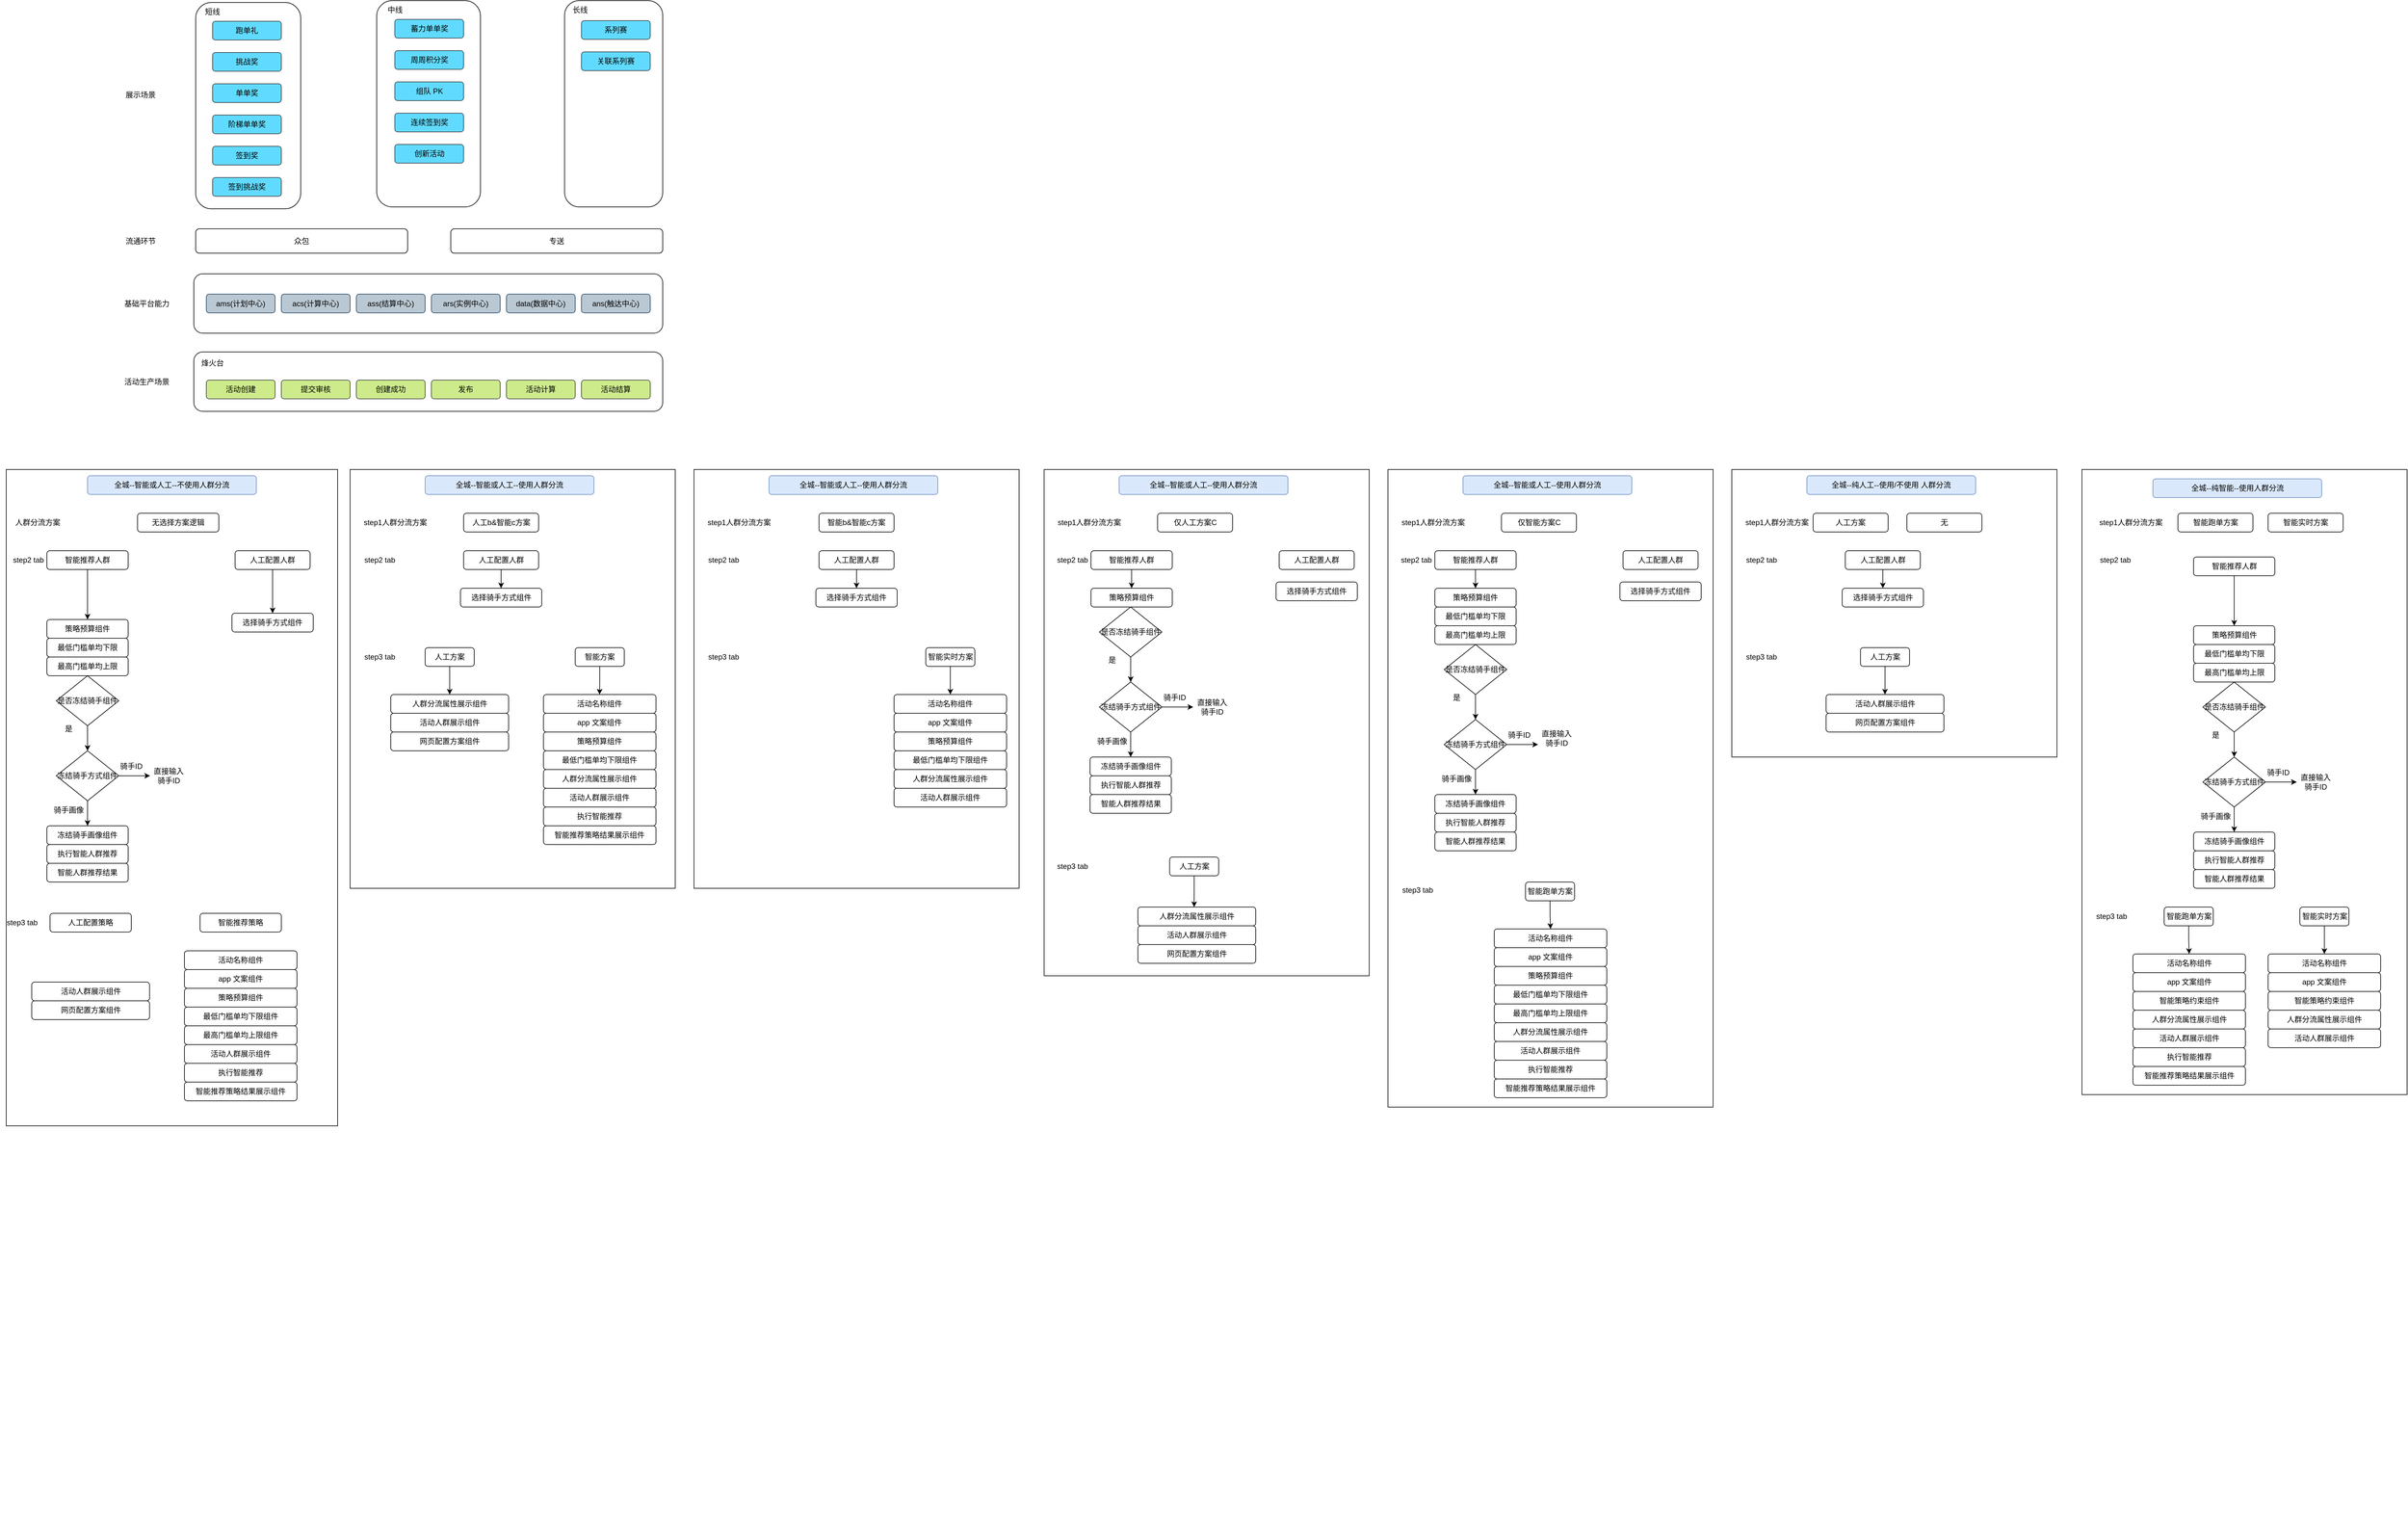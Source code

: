 <mxfile version="22.1.16" type="github">
  <diagram id="8YFWgbgVcO6-vwJ8IvwV" name="第 1 页">
    <mxGraphModel dx="1642" dy="1104" grid="1" gridSize="10" guides="1" tooltips="1" connect="1" arrows="1" fold="1" page="0" pageScale="1" pageWidth="827" pageHeight="1169" math="0" shadow="0">
      <root>
        <mxCell id="0" />
        <mxCell id="1" parent="0" />
        <mxCell id="3CqS7RNdXRY-ojEXQV0p-71" value="" style="group;movable=0;resizable=0;rotatable=0;deletable=0;editable=0;locked=1;connectable=0;" vertex="1" connectable="0" parent="1">
          <mxGeometry x="-70" y="-20" width="870" height="657" as="geometry" />
        </mxCell>
        <mxCell id="nUZS-_edcsPRgrgGCuFx-1" value="" style="rounded=1;whiteSpace=wrap;html=1;" parent="3CqS7RNdXRY-ojEXQV0p-71" vertex="1">
          <mxGeometry x="123" y="3" width="168" height="330" as="geometry" />
        </mxCell>
        <mxCell id="hgzIw1-CkxO_cI2bNOXv-1" value="" style="rounded=1;whiteSpace=wrap;html=1;" parent="3CqS7RNdXRY-ojEXQV0p-71" vertex="1">
          <mxGeometry x="412.5" width="166" height="330" as="geometry" />
        </mxCell>
        <mxCell id="hgzIw1-CkxO_cI2bNOXv-2" value="" style="rounded=1;whiteSpace=wrap;html=1;" parent="3CqS7RNdXRY-ojEXQV0p-71" vertex="1">
          <mxGeometry x="713" width="157" height="330" as="geometry" />
        </mxCell>
        <mxCell id="hgzIw1-CkxO_cI2bNOXv-3" value="短线" style="text;html=1;strokeColor=none;fillColor=none;align=center;verticalAlign=middle;whiteSpace=wrap;rounded=0;" parent="3CqS7RNdXRY-ojEXQV0p-71" vertex="1">
          <mxGeometry x="120" y="3" width="60" height="30" as="geometry" />
        </mxCell>
        <mxCell id="hgzIw1-CkxO_cI2bNOXv-4" value="中线" style="text;html=1;strokeColor=none;fillColor=none;align=center;verticalAlign=middle;whiteSpace=wrap;rounded=0;" parent="3CqS7RNdXRY-ojEXQV0p-71" vertex="1">
          <mxGeometry x="411.5" width="60" height="30" as="geometry" />
        </mxCell>
        <mxCell id="hgzIw1-CkxO_cI2bNOXv-5" value="长线" style="text;html=1;strokeColor=none;fillColor=none;align=center;verticalAlign=middle;whiteSpace=wrap;rounded=0;" parent="3CqS7RNdXRY-ojEXQV0p-71" vertex="1">
          <mxGeometry x="708" width="60" height="30" as="geometry" />
        </mxCell>
        <mxCell id="hgzIw1-CkxO_cI2bNOXv-6" value="展示场景" style="text;html=1;strokeColor=none;fillColor=none;align=center;verticalAlign=middle;whiteSpace=wrap;rounded=0;" parent="3CqS7RNdXRY-ojEXQV0p-71" vertex="1">
          <mxGeometry x="5" y="136" width="60" height="30" as="geometry" />
        </mxCell>
        <mxCell id="hgzIw1-CkxO_cI2bNOXv-7" value="基础平台能力" style="text;html=1;strokeColor=none;fillColor=none;align=center;verticalAlign=middle;whiteSpace=wrap;rounded=0;" parent="3CqS7RNdXRY-ojEXQV0p-71" vertex="1">
          <mxGeometry y="469.5" width="90" height="30" as="geometry" />
        </mxCell>
        <mxCell id="hgzIw1-CkxO_cI2bNOXv-8" value="" style="rounded=1;whiteSpace=wrap;html=1;" parent="3CqS7RNdXRY-ojEXQV0p-71" vertex="1">
          <mxGeometry x="120" y="437" width="750" height="95" as="geometry" />
        </mxCell>
        <mxCell id="hgzIw1-CkxO_cI2bNOXv-12" value="跑单礼" style="rounded=1;whiteSpace=wrap;html=1;fillColor=#61DAFF;strokeColor=#36393d;" parent="3CqS7RNdXRY-ojEXQV0p-71" vertex="1">
          <mxGeometry x="150" y="33" width="110" height="30" as="geometry" />
        </mxCell>
        <mxCell id="hgzIw1-CkxO_cI2bNOXv-13" value="挑战奖" style="rounded=1;whiteSpace=wrap;html=1;fillColor=#61DAFF;strokeColor=#36393d;" parent="3CqS7RNdXRY-ojEXQV0p-71" vertex="1">
          <mxGeometry x="150" y="83" width="110" height="30" as="geometry" />
        </mxCell>
        <mxCell id="hgzIw1-CkxO_cI2bNOXv-14" value="单单奖" style="rounded=1;whiteSpace=wrap;html=1;fillColor=#61DAFF;strokeColor=#36393d;" parent="3CqS7RNdXRY-ojEXQV0p-71" vertex="1">
          <mxGeometry x="150" y="133" width="110" height="30" as="geometry" />
        </mxCell>
        <mxCell id="hgzIw1-CkxO_cI2bNOXv-15" value="阶梯单单奖" style="rounded=1;whiteSpace=wrap;html=1;fillColor=#61DAFF;strokeColor=#36393d;" parent="3CqS7RNdXRY-ojEXQV0p-71" vertex="1">
          <mxGeometry x="150" y="183" width="110" height="30" as="geometry" />
        </mxCell>
        <mxCell id="hgzIw1-CkxO_cI2bNOXv-16" value="签到奖" style="rounded=1;whiteSpace=wrap;html=1;fillColor=#61DAFF;strokeColor=#36393d;" parent="3CqS7RNdXRY-ojEXQV0p-71" vertex="1">
          <mxGeometry x="150" y="233" width="110" height="30" as="geometry" />
        </mxCell>
        <mxCell id="hgzIw1-CkxO_cI2bNOXv-17" value="签到挑战奖" style="rounded=1;whiteSpace=wrap;html=1;fillColor=#61DAFF;strokeColor=#36393d;" parent="3CqS7RNdXRY-ojEXQV0p-71" vertex="1">
          <mxGeometry x="150" y="283" width="110" height="30" as="geometry" />
        </mxCell>
        <mxCell id="hgzIw1-CkxO_cI2bNOXv-20" value="蓄力单单奖" style="rounded=1;whiteSpace=wrap;html=1;fillColor=#61DAFF;strokeColor=#36393d;" parent="3CqS7RNdXRY-ojEXQV0p-71" vertex="1">
          <mxGeometry x="441.5" y="30" width="110" height="30" as="geometry" />
        </mxCell>
        <mxCell id="hgzIw1-CkxO_cI2bNOXv-21" value="周周积分奖" style="rounded=1;whiteSpace=wrap;html=1;fillColor=#61DAFF;strokeColor=#36393d;" parent="3CqS7RNdXRY-ojEXQV0p-71" vertex="1">
          <mxGeometry x="441.5" y="80" width="110" height="30" as="geometry" />
        </mxCell>
        <mxCell id="hgzIw1-CkxO_cI2bNOXv-22" value="组队 PK" style="rounded=1;whiteSpace=wrap;html=1;fillColor=#61DAFF;strokeColor=#36393d;" parent="3CqS7RNdXRY-ojEXQV0p-71" vertex="1">
          <mxGeometry x="441.5" y="130" width="110" height="30" as="geometry" />
        </mxCell>
        <mxCell id="hgzIw1-CkxO_cI2bNOXv-23" value="连续签到奖" style="rounded=1;whiteSpace=wrap;html=1;fillColor=#61DAFF;strokeColor=#36393d;" parent="3CqS7RNdXRY-ojEXQV0p-71" vertex="1">
          <mxGeometry x="441.5" y="180" width="110" height="30" as="geometry" />
        </mxCell>
        <mxCell id="hgzIw1-CkxO_cI2bNOXv-24" value="创新活动" style="rounded=1;whiteSpace=wrap;html=1;fillColor=#61DAFF;strokeColor=#36393d;" parent="3CqS7RNdXRY-ojEXQV0p-71" vertex="1">
          <mxGeometry x="441.5" y="230" width="110" height="30" as="geometry" />
        </mxCell>
        <mxCell id="hgzIw1-CkxO_cI2bNOXv-26" value="系列赛" style="rounded=1;whiteSpace=wrap;html=1;fillColor=#61DAFF;strokeColor=#36393d;" parent="3CqS7RNdXRY-ojEXQV0p-71" vertex="1">
          <mxGeometry x="740" y="32" width="110" height="30" as="geometry" />
        </mxCell>
        <mxCell id="hgzIw1-CkxO_cI2bNOXv-27" value="关联系列赛" style="rounded=1;whiteSpace=wrap;html=1;fillColor=#61DAFF;strokeColor=#36393d;" parent="3CqS7RNdXRY-ojEXQV0p-71" vertex="1">
          <mxGeometry x="740" y="82" width="110" height="30" as="geometry" />
        </mxCell>
        <mxCell id="hgzIw1-CkxO_cI2bNOXv-28" value="活动生产场景" style="text;html=1;strokeColor=none;fillColor=none;align=center;verticalAlign=middle;whiteSpace=wrap;rounded=0;" parent="3CqS7RNdXRY-ojEXQV0p-71" vertex="1">
          <mxGeometry y="594.5" width="90" height="30" as="geometry" />
        </mxCell>
        <mxCell id="hgzIw1-CkxO_cI2bNOXv-29" value="" style="rounded=1;whiteSpace=wrap;html=1;" parent="3CqS7RNdXRY-ojEXQV0p-71" vertex="1">
          <mxGeometry x="120" y="562" width="750" height="95" as="geometry" />
        </mxCell>
        <mxCell id="hgzIw1-CkxO_cI2bNOXv-30" value="烽火台" style="text;html=1;strokeColor=none;fillColor=none;align=center;verticalAlign=middle;whiteSpace=wrap;rounded=0;" parent="3CqS7RNdXRY-ojEXQV0p-71" vertex="1">
          <mxGeometry x="120" y="564.5" width="60" height="30" as="geometry" />
        </mxCell>
        <mxCell id="hgzIw1-CkxO_cI2bNOXv-31" value="ams(计划中心)" style="rounded=1;whiteSpace=wrap;html=1;fillColor=#bac8d3;strokeColor=#23445d;" parent="3CqS7RNdXRY-ojEXQV0p-71" vertex="1">
          <mxGeometry x="140" y="469.5" width="110" height="30" as="geometry" />
        </mxCell>
        <mxCell id="hgzIw1-CkxO_cI2bNOXv-32" value="acs(计算中心)" style="rounded=1;whiteSpace=wrap;html=1;fillColor=#bac8d3;strokeColor=#23445d;" parent="3CqS7RNdXRY-ojEXQV0p-71" vertex="1">
          <mxGeometry x="260" y="469.5" width="110" height="30" as="geometry" />
        </mxCell>
        <mxCell id="hgzIw1-CkxO_cI2bNOXv-33" value="ass(结算中心)" style="rounded=1;whiteSpace=wrap;html=1;fillColor=#bac8d3;strokeColor=#23445d;" parent="3CqS7RNdXRY-ojEXQV0p-71" vertex="1">
          <mxGeometry x="380" y="469.5" width="110" height="30" as="geometry" />
        </mxCell>
        <mxCell id="hgzIw1-CkxO_cI2bNOXv-34" value="ars(实例中心)" style="rounded=1;whiteSpace=wrap;html=1;fillColor=#bac8d3;strokeColor=#23445d;" parent="3CqS7RNdXRY-ojEXQV0p-71" vertex="1">
          <mxGeometry x="500" y="469.5" width="110" height="30" as="geometry" />
        </mxCell>
        <mxCell id="hgzIw1-CkxO_cI2bNOXv-35" value="data(数据中心)" style="rounded=1;whiteSpace=wrap;html=1;fillColor=#bac8d3;strokeColor=#23445d;" parent="3CqS7RNdXRY-ojEXQV0p-71" vertex="1">
          <mxGeometry x="620" y="469.5" width="110" height="30" as="geometry" />
        </mxCell>
        <mxCell id="hgzIw1-CkxO_cI2bNOXv-36" value="ans(触达中心)" style="rounded=1;whiteSpace=wrap;html=1;fillColor=#bac8d3;strokeColor=#23445d;" parent="3CqS7RNdXRY-ojEXQV0p-71" vertex="1">
          <mxGeometry x="740" y="469.5" width="110" height="30" as="geometry" />
        </mxCell>
        <mxCell id="hgzIw1-CkxO_cI2bNOXv-37" value="活动创建" style="rounded=1;whiteSpace=wrap;html=1;fillColor=#cdeb8b;strokeColor=#36393d;" parent="3CqS7RNdXRY-ojEXQV0p-71" vertex="1">
          <mxGeometry x="140" y="607" width="110" height="30" as="geometry" />
        </mxCell>
        <mxCell id="hgzIw1-CkxO_cI2bNOXv-38" value="提交审核" style="rounded=1;whiteSpace=wrap;html=1;fillColor=#cdeb8b;strokeColor=#36393d;" parent="3CqS7RNdXRY-ojEXQV0p-71" vertex="1">
          <mxGeometry x="260" y="607" width="110" height="30" as="geometry" />
        </mxCell>
        <mxCell id="hgzIw1-CkxO_cI2bNOXv-39" value="创建成功" style="rounded=1;whiteSpace=wrap;html=1;fillColor=#cdeb8b;strokeColor=#36393d;" parent="3CqS7RNdXRY-ojEXQV0p-71" vertex="1">
          <mxGeometry x="380" y="607" width="110" height="30" as="geometry" />
        </mxCell>
        <mxCell id="hgzIw1-CkxO_cI2bNOXv-40" value="发布" style="rounded=1;whiteSpace=wrap;html=1;fillColor=#cdeb8b;strokeColor=#36393d;" parent="3CqS7RNdXRY-ojEXQV0p-71" vertex="1">
          <mxGeometry x="500" y="607" width="110" height="30" as="geometry" />
        </mxCell>
        <mxCell id="hgzIw1-CkxO_cI2bNOXv-41" value="活动计算" style="rounded=1;whiteSpace=wrap;html=1;fillColor=#cdeb8b;strokeColor=#36393d;" parent="3CqS7RNdXRY-ojEXQV0p-71" vertex="1">
          <mxGeometry x="620" y="607" width="110" height="30" as="geometry" />
        </mxCell>
        <mxCell id="hgzIw1-CkxO_cI2bNOXv-43" value="活动结算" style="rounded=1;whiteSpace=wrap;html=1;fillColor=#cdeb8b;strokeColor=#36393d;" parent="3CqS7RNdXRY-ojEXQV0p-71" vertex="1">
          <mxGeometry x="740" y="607" width="110" height="30" as="geometry" />
        </mxCell>
        <mxCell id="hgzIw1-CkxO_cI2bNOXv-46" value="流通环节" style="text;html=1;strokeColor=none;fillColor=none;align=center;verticalAlign=middle;whiteSpace=wrap;rounded=0;" parent="3CqS7RNdXRY-ojEXQV0p-71" vertex="1">
          <mxGeometry x="5" y="369.5" width="60" height="30" as="geometry" />
        </mxCell>
        <mxCell id="hgzIw1-CkxO_cI2bNOXv-48" value="专送" style="rounded=1;whiteSpace=wrap;html=1;" parent="3CqS7RNdXRY-ojEXQV0p-71" vertex="1">
          <mxGeometry x="531" y="365" width="339" height="39" as="geometry" />
        </mxCell>
        <mxCell id="hgzIw1-CkxO_cI2bNOXv-49" value="众包" style="rounded=1;whiteSpace=wrap;html=1;" parent="3CqS7RNdXRY-ojEXQV0p-71" vertex="1">
          <mxGeometry x="123" y="365" width="339" height="39" as="geometry" />
        </mxCell>
        <mxCell id="3CqS7RNdXRY-ojEXQV0p-303" value="" style="group" vertex="1" connectable="0" parent="1">
          <mxGeometry x="2510" y="730" width="520" height="460" as="geometry" />
        </mxCell>
        <mxCell id="3CqS7RNdXRY-ojEXQV0p-228" value="" style="rounded=0;whiteSpace=wrap;html=1;" vertex="1" parent="3CqS7RNdXRY-ojEXQV0p-303">
          <mxGeometry width="520" height="460" as="geometry" />
        </mxCell>
        <mxCell id="3CqS7RNdXRY-ojEXQV0p-229" value="全城--纯人工--使用/不使用 人群分流" style="rounded=1;whiteSpace=wrap;html=1;fillColor=#dae8fc;strokeColor=#6c8ebf;" vertex="1" parent="3CqS7RNdXRY-ojEXQV0p-303">
          <mxGeometry x="120" y="10" width="270" height="30" as="geometry" />
        </mxCell>
        <mxCell id="3CqS7RNdXRY-ojEXQV0p-230" value="无" style="rounded=1;whiteSpace=wrap;html=1;" vertex="1" parent="3CqS7RNdXRY-ojEXQV0p-303">
          <mxGeometry x="280" y="70" width="120" height="30" as="geometry" />
        </mxCell>
        <mxCell id="3CqS7RNdXRY-ojEXQV0p-231" value="step1人群分流方案" style="text;html=1;align=center;verticalAlign=middle;resizable=0;points=[];autosize=1;strokeColor=none;fillColor=none;" vertex="1" parent="3CqS7RNdXRY-ojEXQV0p-303">
          <mxGeometry x="11.5" y="70" width="120" height="30" as="geometry" />
        </mxCell>
        <mxCell id="3CqS7RNdXRY-ojEXQV0p-233" value="人工配置人群" style="rounded=1;whiteSpace=wrap;html=1;" vertex="1" parent="3CqS7RNdXRY-ojEXQV0p-303">
          <mxGeometry x="181.5" y="130" width="120" height="30" as="geometry" />
        </mxCell>
        <mxCell id="3CqS7RNdXRY-ojEXQV0p-234" value="step2 tab" style="text;html=1;align=center;verticalAlign=middle;resizable=0;points=[];autosize=1;strokeColor=none;fillColor=none;" vertex="1" parent="3CqS7RNdXRY-ojEXQV0p-303">
          <mxGeometry x="11.5" y="130" width="70" height="30" as="geometry" />
        </mxCell>
        <mxCell id="3CqS7RNdXRY-ojEXQV0p-235" value="选择骑手方式组件" style="rounded=1;whiteSpace=wrap;html=1;" vertex="1" parent="3CqS7RNdXRY-ojEXQV0p-303">
          <mxGeometry x="176.5" y="190" width="130" height="30" as="geometry" />
        </mxCell>
        <mxCell id="3CqS7RNdXRY-ojEXQV0p-232" value="" style="edgeStyle=orthogonalEdgeStyle;rounded=0;orthogonalLoop=1;jettySize=auto;html=1;" edge="1" parent="3CqS7RNdXRY-ojEXQV0p-303" source="3CqS7RNdXRY-ojEXQV0p-233" target="3CqS7RNdXRY-ojEXQV0p-235">
          <mxGeometry relative="1" as="geometry" />
        </mxCell>
        <mxCell id="3CqS7RNdXRY-ojEXQV0p-236" value="step3 tab" style="text;html=1;align=center;verticalAlign=middle;resizable=0;points=[];autosize=1;strokeColor=none;fillColor=none;" vertex="1" parent="3CqS7RNdXRY-ojEXQV0p-303">
          <mxGeometry x="11.5" y="285" width="70" height="30" as="geometry" />
        </mxCell>
        <mxCell id="3CqS7RNdXRY-ojEXQV0p-237" value="" style="edgeStyle=orthogonalEdgeStyle;rounded=0;orthogonalLoop=1;jettySize=auto;html=1;entryX=0.5;entryY=0;entryDx=0;entryDy=0;" edge="1" parent="3CqS7RNdXRY-ojEXQV0p-303" source="3CqS7RNdXRY-ojEXQV0p-238">
          <mxGeometry relative="1" as="geometry">
            <mxPoint x="245" y="360" as="targetPoint" />
          </mxGeometry>
        </mxCell>
        <mxCell id="3CqS7RNdXRY-ojEXQV0p-238" value="人工方案" style="rounded=1;whiteSpace=wrap;html=1;" vertex="1" parent="3CqS7RNdXRY-ojEXQV0p-303">
          <mxGeometry x="205.75" y="285" width="78.5" height="30" as="geometry" />
        </mxCell>
        <mxCell id="3CqS7RNdXRY-ojEXQV0p-257" value="" style="group" vertex="1" connectable="0" parent="3CqS7RNdXRY-ojEXQV0p-303">
          <mxGeometry x="150.75" y="360" width="188.5" height="60" as="geometry" />
        </mxCell>
        <mxCell id="3CqS7RNdXRY-ojEXQV0p-252" value="活动人群展示组件" style="rounded=1;whiteSpace=wrap;html=1;" vertex="1" parent="3CqS7RNdXRY-ojEXQV0p-257">
          <mxGeometry width="188.5" height="30" as="geometry" />
        </mxCell>
        <mxCell id="3CqS7RNdXRY-ojEXQV0p-253" value="网页配置方案组件" style="rounded=1;whiteSpace=wrap;html=1;" vertex="1" parent="3CqS7RNdXRY-ojEXQV0p-257">
          <mxGeometry y="30" width="188.5" height="30" as="geometry" />
        </mxCell>
        <mxCell id="3CqS7RNdXRY-ojEXQV0p-258" value="人工方案" style="rounded=1;whiteSpace=wrap;html=1;" vertex="1" parent="3CqS7RNdXRY-ojEXQV0p-303">
          <mxGeometry x="130" y="70" width="120" height="30" as="geometry" />
        </mxCell>
        <mxCell id="3CqS7RNdXRY-ojEXQV0p-304" value="" style="group" vertex="1" connectable="0" parent="1">
          <mxGeometry x="1960" y="730" width="520" height="1687.5" as="geometry" />
        </mxCell>
        <mxCell id="3CqS7RNdXRY-ojEXQV0p-181" value="" style="rounded=0;whiteSpace=wrap;html=1;" vertex="1" parent="3CqS7RNdXRY-ojEXQV0p-304">
          <mxGeometry width="520" height="1020" as="geometry" />
        </mxCell>
        <mxCell id="3CqS7RNdXRY-ojEXQV0p-182" value="全城--智能或人工--使用人群分流" style="rounded=1;whiteSpace=wrap;html=1;fillColor=#dae8fc;strokeColor=#6c8ebf;" vertex="1" parent="3CqS7RNdXRY-ojEXQV0p-304">
          <mxGeometry x="120" y="10" width="270" height="30" as="geometry" />
        </mxCell>
        <mxCell id="3CqS7RNdXRY-ojEXQV0p-183" value="仅智能方案C" style="rounded=1;whiteSpace=wrap;html=1;" vertex="1" parent="3CqS7RNdXRY-ojEXQV0p-304">
          <mxGeometry x="181.5" y="70" width="120" height="30" as="geometry" />
        </mxCell>
        <mxCell id="3CqS7RNdXRY-ojEXQV0p-184" value="step1人群分流方案" style="text;html=1;align=center;verticalAlign=middle;resizable=0;points=[];autosize=1;strokeColor=none;fillColor=none;" vertex="1" parent="3CqS7RNdXRY-ojEXQV0p-304">
          <mxGeometry x="11.5" y="70" width="120" height="30" as="geometry" />
        </mxCell>
        <mxCell id="3CqS7RNdXRY-ojEXQV0p-185" value="选择骑手方式组件" style="rounded=1;whiteSpace=wrap;html=1;" vertex="1" parent="3CqS7RNdXRY-ojEXQV0p-304">
          <mxGeometry x="371" y="180" width="130" height="30" as="geometry" />
        </mxCell>
        <mxCell id="3CqS7RNdXRY-ojEXQV0p-187" value="智能推荐人群" style="rounded=1;whiteSpace=wrap;html=1;" vertex="1" parent="3CqS7RNdXRY-ojEXQV0p-304">
          <mxGeometry x="75" y="130" width="130" height="30" as="geometry" />
        </mxCell>
        <mxCell id="3CqS7RNdXRY-ojEXQV0p-188" value="人工配置人群" style="rounded=1;whiteSpace=wrap;html=1;" vertex="1" parent="3CqS7RNdXRY-ojEXQV0p-304">
          <mxGeometry x="376" y="130" width="120" height="30" as="geometry" />
        </mxCell>
        <mxCell id="3CqS7RNdXRY-ojEXQV0p-189" value="step2 tab" style="text;html=1;align=center;verticalAlign=middle;resizable=0;points=[];autosize=1;strokeColor=none;fillColor=none;" vertex="1" parent="3CqS7RNdXRY-ojEXQV0p-304">
          <mxGeometry x="10" y="130" width="70" height="30" as="geometry" />
        </mxCell>
        <mxCell id="3CqS7RNdXRY-ojEXQV0p-213" value="" style="group" vertex="1" connectable="0" parent="3CqS7RNdXRY-ojEXQV0p-304">
          <mxGeometry x="75" y="190" width="225" height="420" as="geometry" />
        </mxCell>
        <mxCell id="3CqS7RNdXRY-ojEXQV0p-211" value="最低门槛单均下限" style="rounded=1;whiteSpace=wrap;html=1;" vertex="1" parent="3CqS7RNdXRY-ojEXQV0p-213">
          <mxGeometry y="30" width="130" height="30" as="geometry" />
        </mxCell>
        <mxCell id="3CqS7RNdXRY-ojEXQV0p-212" value="最高门槛单均上限" style="rounded=1;whiteSpace=wrap;html=1;" vertex="1" parent="3CqS7RNdXRY-ojEXQV0p-213">
          <mxGeometry y="60" width="130" height="30" as="geometry" />
        </mxCell>
        <mxCell id="3CqS7RNdXRY-ojEXQV0p-193" value="策略预算组件" style="rounded=1;whiteSpace=wrap;html=1;" vertex="1" parent="3CqS7RNdXRY-ojEXQV0p-213">
          <mxGeometry width="130" height="30" as="geometry" />
        </mxCell>
        <mxCell id="3CqS7RNdXRY-ojEXQV0p-194" value="是否冻结骑手组件" style="rhombus;whiteSpace=wrap;html=1;" vertex="1" parent="3CqS7RNdXRY-ojEXQV0p-213">
          <mxGeometry x="15" y="90" width="100" height="80" as="geometry" />
        </mxCell>
        <mxCell id="3CqS7RNdXRY-ojEXQV0p-195" value="冻结骑手方式组件" style="rhombus;whiteSpace=wrap;html=1;" vertex="1" parent="3CqS7RNdXRY-ojEXQV0p-213">
          <mxGeometry x="15" y="210" width="100" height="80" as="geometry" />
        </mxCell>
        <mxCell id="3CqS7RNdXRY-ojEXQV0p-196" value="" style="edgeStyle=orthogonalEdgeStyle;rounded=0;orthogonalLoop=1;jettySize=auto;html=1;" edge="1" parent="3CqS7RNdXRY-ojEXQV0p-213" source="3CqS7RNdXRY-ojEXQV0p-194" target="3CqS7RNdXRY-ojEXQV0p-195">
          <mxGeometry relative="1" as="geometry" />
        </mxCell>
        <mxCell id="3CqS7RNdXRY-ojEXQV0p-197" value="是" style="text;html=1;strokeColor=none;fillColor=none;align=center;verticalAlign=middle;whiteSpace=wrap;rounded=0;" vertex="1" parent="3CqS7RNdXRY-ojEXQV0p-213">
          <mxGeometry x="5" y="160" width="60" height="30" as="geometry" />
        </mxCell>
        <mxCell id="3CqS7RNdXRY-ojEXQV0p-198" value="冻结骑手画像组件" style="rounded=1;whiteSpace=wrap;html=1;" vertex="1" parent="3CqS7RNdXRY-ojEXQV0p-213">
          <mxGeometry y="330" width="130" height="30" as="geometry" />
        </mxCell>
        <mxCell id="3CqS7RNdXRY-ojEXQV0p-199" style="edgeStyle=orthogonalEdgeStyle;rounded=0;orthogonalLoop=1;jettySize=auto;html=1;exitX=0.5;exitY=1;exitDx=0;exitDy=0;" edge="1" parent="3CqS7RNdXRY-ojEXQV0p-213" source="3CqS7RNdXRY-ojEXQV0p-195" target="3CqS7RNdXRY-ojEXQV0p-198">
          <mxGeometry relative="1" as="geometry" />
        </mxCell>
        <mxCell id="3CqS7RNdXRY-ojEXQV0p-200" value="骑手画像" style="text;html=1;strokeColor=none;fillColor=none;align=center;verticalAlign=middle;whiteSpace=wrap;rounded=0;" vertex="1" parent="3CqS7RNdXRY-ojEXQV0p-213">
          <mxGeometry x="5" y="290" width="60" height="30" as="geometry" />
        </mxCell>
        <mxCell id="3CqS7RNdXRY-ojEXQV0p-201" value="直接输入骑手ID" style="text;html=1;strokeColor=none;fillColor=none;align=center;verticalAlign=middle;whiteSpace=wrap;rounded=0;" vertex="1" parent="3CqS7RNdXRY-ojEXQV0p-213">
          <mxGeometry x="165" y="225" width="60" height="30" as="geometry" />
        </mxCell>
        <mxCell id="3CqS7RNdXRY-ojEXQV0p-202" style="edgeStyle=orthogonalEdgeStyle;rounded=0;orthogonalLoop=1;jettySize=auto;html=1;exitX=1;exitY=0.5;exitDx=0;exitDy=0;entryX=0;entryY=0.5;entryDx=0;entryDy=0;" edge="1" parent="3CqS7RNdXRY-ojEXQV0p-213" source="3CqS7RNdXRY-ojEXQV0p-195">
          <mxGeometry relative="1" as="geometry">
            <mxPoint x="165" y="250" as="targetPoint" />
          </mxGeometry>
        </mxCell>
        <mxCell id="3CqS7RNdXRY-ojEXQV0p-203" value="骑手ID" style="text;html=1;strokeColor=none;fillColor=none;align=center;verticalAlign=middle;whiteSpace=wrap;rounded=0;" vertex="1" parent="3CqS7RNdXRY-ojEXQV0p-213">
          <mxGeometry x="105" y="220" width="60" height="30" as="geometry" />
        </mxCell>
        <mxCell id="3CqS7RNdXRY-ojEXQV0p-204" value="执行智能人群推荐" style="rounded=1;whiteSpace=wrap;html=1;" vertex="1" parent="3CqS7RNdXRY-ojEXQV0p-213">
          <mxGeometry y="360" width="130" height="30" as="geometry" />
        </mxCell>
        <mxCell id="3CqS7RNdXRY-ojEXQV0p-205" value="智能人群推荐结果" style="rounded=1;whiteSpace=wrap;html=1;" vertex="1" parent="3CqS7RNdXRY-ojEXQV0p-213">
          <mxGeometry y="390" width="130" height="30" as="geometry" />
        </mxCell>
        <mxCell id="3CqS7RNdXRY-ojEXQV0p-186" value="" style="edgeStyle=orthogonalEdgeStyle;rounded=0;orthogonalLoop=1;jettySize=auto;html=1;entryX=0.5;entryY=0;entryDx=0;entryDy=0;" edge="1" parent="3CqS7RNdXRY-ojEXQV0p-304" source="3CqS7RNdXRY-ojEXQV0p-187" target="3CqS7RNdXRY-ojEXQV0p-193">
          <mxGeometry relative="1" as="geometry" />
        </mxCell>
        <mxCell id="3CqS7RNdXRY-ojEXQV0p-214" value="step3 tab" style="text;html=1;align=center;verticalAlign=middle;resizable=0;points=[];autosize=1;strokeColor=none;fillColor=none;" vertex="1" parent="3CqS7RNdXRY-ojEXQV0p-304">
          <mxGeometry x="11.5" y="657.5" width="70" height="30" as="geometry" />
        </mxCell>
        <mxCell id="3CqS7RNdXRY-ojEXQV0p-216" value="智能跑单方案" style="rounded=1;whiteSpace=wrap;html=1;" vertex="1" parent="3CqS7RNdXRY-ojEXQV0p-304">
          <mxGeometry x="220" y="660" width="78.5" height="30" as="geometry" />
        </mxCell>
        <mxCell id="3CqS7RNdXRY-ojEXQV0p-227" value="" style="group" vertex="1" connectable="0" parent="3CqS7RNdXRY-ojEXQV0p-304">
          <mxGeometry x="170" y="735" width="180" height="270" as="geometry" />
        </mxCell>
        <mxCell id="3CqS7RNdXRY-ojEXQV0p-226" value="最高门槛单均上限组件" style="rounded=1;whiteSpace=wrap;html=1;" vertex="1" parent="3CqS7RNdXRY-ojEXQV0p-227">
          <mxGeometry y="120" width="180" height="30" as="geometry" />
        </mxCell>
        <mxCell id="3CqS7RNdXRY-ojEXQV0p-218" value="活动名称组件" style="rounded=1;whiteSpace=wrap;html=1;" vertex="1" parent="3CqS7RNdXRY-ojEXQV0p-227">
          <mxGeometry width="180" height="30" as="geometry" />
        </mxCell>
        <mxCell id="3CqS7RNdXRY-ojEXQV0p-219" value="app 文案组件" style="rounded=1;whiteSpace=wrap;html=1;" vertex="1" parent="3CqS7RNdXRY-ojEXQV0p-227">
          <mxGeometry y="30" width="180" height="30" as="geometry" />
        </mxCell>
        <mxCell id="3CqS7RNdXRY-ojEXQV0p-220" value="策略预算组件" style="rounded=1;whiteSpace=wrap;html=1;" vertex="1" parent="3CqS7RNdXRY-ojEXQV0p-227">
          <mxGeometry y="60" width="180" height="30" as="geometry" />
        </mxCell>
        <mxCell id="3CqS7RNdXRY-ojEXQV0p-221" value="最低门槛单均下限组件" style="rounded=1;whiteSpace=wrap;html=1;" vertex="1" parent="3CqS7RNdXRY-ojEXQV0p-227">
          <mxGeometry y="90" width="180" height="30" as="geometry" />
        </mxCell>
        <mxCell id="3CqS7RNdXRY-ojEXQV0p-222" value="人群分流属性展示组件" style="rounded=1;whiteSpace=wrap;html=1;" vertex="1" parent="3CqS7RNdXRY-ojEXQV0p-227">
          <mxGeometry y="150" width="180" height="30" as="geometry" />
        </mxCell>
        <mxCell id="3CqS7RNdXRY-ojEXQV0p-223" value="活动人群展示组件" style="rounded=1;whiteSpace=wrap;html=1;" vertex="1" parent="3CqS7RNdXRY-ojEXQV0p-227">
          <mxGeometry y="180" width="180" height="30" as="geometry" />
        </mxCell>
        <mxCell id="3CqS7RNdXRY-ojEXQV0p-224" value="执行智能推荐" style="rounded=1;whiteSpace=wrap;html=1;" vertex="1" parent="3CqS7RNdXRY-ojEXQV0p-227">
          <mxGeometry y="210" width="180" height="30" as="geometry" />
        </mxCell>
        <mxCell id="3CqS7RNdXRY-ojEXQV0p-225" value="智能推荐策略结果展示组件" style="rounded=1;whiteSpace=wrap;html=1;" vertex="1" parent="3CqS7RNdXRY-ojEXQV0p-227">
          <mxGeometry y="240" width="180" height="30" as="geometry" />
        </mxCell>
        <mxCell id="3CqS7RNdXRY-ojEXQV0p-215" value="" style="edgeStyle=orthogonalEdgeStyle;rounded=0;orthogonalLoop=1;jettySize=auto;html=1;entryX=0.5;entryY=0;entryDx=0;entryDy=0;" edge="1" parent="3CqS7RNdXRY-ojEXQV0p-304" source="3CqS7RNdXRY-ojEXQV0p-216" target="3CqS7RNdXRY-ojEXQV0p-218">
          <mxGeometry relative="1" as="geometry">
            <mxPoint x="270" y="735" as="targetPoint" />
          </mxGeometry>
        </mxCell>
        <mxCell id="3CqS7RNdXRY-ojEXQV0p-305" value="" style="group" vertex="1" connectable="0" parent="1">
          <mxGeometry x="1410" y="730" width="520" height="810" as="geometry" />
        </mxCell>
        <mxCell id="3CqS7RNdXRY-ojEXQV0p-122" value="" style="rounded=0;whiteSpace=wrap;html=1;" vertex="1" parent="3CqS7RNdXRY-ojEXQV0p-305">
          <mxGeometry width="520" height="810" as="geometry" />
        </mxCell>
        <mxCell id="3CqS7RNdXRY-ojEXQV0p-123" value="全城--智能或人工--使用人群分流" style="rounded=1;whiteSpace=wrap;html=1;fillColor=#dae8fc;strokeColor=#6c8ebf;" vertex="1" parent="3CqS7RNdXRY-ojEXQV0p-305">
          <mxGeometry x="120" y="10" width="270" height="30" as="geometry" />
        </mxCell>
        <mxCell id="3CqS7RNdXRY-ojEXQV0p-124" value="仅人工方案C" style="rounded=1;whiteSpace=wrap;html=1;" vertex="1" parent="3CqS7RNdXRY-ojEXQV0p-305">
          <mxGeometry x="181.5" y="70" width="120" height="30" as="geometry" />
        </mxCell>
        <mxCell id="3CqS7RNdXRY-ojEXQV0p-125" value="step1人群分流方案" style="text;html=1;align=center;verticalAlign=middle;resizable=0;points=[];autosize=1;strokeColor=none;fillColor=none;" vertex="1" parent="3CqS7RNdXRY-ojEXQV0p-305">
          <mxGeometry x="11.5" y="70" width="120" height="30" as="geometry" />
        </mxCell>
        <mxCell id="3CqS7RNdXRY-ojEXQV0p-128" value="选择骑手方式组件" style="rounded=1;whiteSpace=wrap;html=1;" vertex="1" parent="3CqS7RNdXRY-ojEXQV0p-305">
          <mxGeometry x="371" y="180" width="130" height="30" as="geometry" />
        </mxCell>
        <mxCell id="3CqS7RNdXRY-ojEXQV0p-146" value="智能推荐人群" style="rounded=1;whiteSpace=wrap;html=1;" vertex="1" parent="3CqS7RNdXRY-ojEXQV0p-305">
          <mxGeometry x="75" y="130" width="130" height="30" as="geometry" />
        </mxCell>
        <mxCell id="3CqS7RNdXRY-ojEXQV0p-147" value="人工配置人群" style="rounded=1;whiteSpace=wrap;html=1;" vertex="1" parent="3CqS7RNdXRY-ojEXQV0p-305">
          <mxGeometry x="376" y="130" width="120" height="30" as="geometry" />
        </mxCell>
        <mxCell id="3CqS7RNdXRY-ojEXQV0p-148" value="step2 tab" style="text;html=1;align=center;verticalAlign=middle;resizable=0;points=[];autosize=1;strokeColor=none;fillColor=none;" vertex="1" parent="3CqS7RNdXRY-ojEXQV0p-305">
          <mxGeometry x="10" y="130" width="70" height="30" as="geometry" />
        </mxCell>
        <mxCell id="3CqS7RNdXRY-ojEXQV0p-174" value="" style="group" vertex="1" connectable="0" parent="3CqS7RNdXRY-ojEXQV0p-305">
          <mxGeometry x="10" y="190" width="288.5" height="460" as="geometry" />
        </mxCell>
        <mxCell id="3CqS7RNdXRY-ojEXQV0p-129" value="step3 tab" style="text;html=1;align=center;verticalAlign=middle;resizable=0;points=[];autosize=1;strokeColor=none;fillColor=none;" vertex="1" parent="3CqS7RNdXRY-ojEXQV0p-174">
          <mxGeometry y="430" width="70" height="30" as="geometry" />
        </mxCell>
        <mxCell id="3CqS7RNdXRY-ojEXQV0p-130" value="人工方案" style="rounded=1;whiteSpace=wrap;html=1;" vertex="1" parent="3CqS7RNdXRY-ojEXQV0p-174">
          <mxGeometry x="190.75" y="430" width="78.5" height="30" as="geometry" />
        </mxCell>
        <mxCell id="3CqS7RNdXRY-ojEXQV0p-149" value="策略预算组件" style="rounded=1;whiteSpace=wrap;html=1;" vertex="1" parent="3CqS7RNdXRY-ojEXQV0p-174">
          <mxGeometry x="65" width="130" height="30" as="geometry" />
        </mxCell>
        <mxCell id="3CqS7RNdXRY-ojEXQV0p-153" value="是否冻结骑手组件" style="rhombus;whiteSpace=wrap;html=1;" vertex="1" parent="3CqS7RNdXRY-ojEXQV0p-174">
          <mxGeometry x="78.5" y="30" width="100" height="80" as="geometry" />
        </mxCell>
        <mxCell id="3CqS7RNdXRY-ojEXQV0p-156" value="冻结骑手方式组件" style="rhombus;whiteSpace=wrap;html=1;" vertex="1" parent="3CqS7RNdXRY-ojEXQV0p-174">
          <mxGeometry x="78.5" y="150" width="100" height="80" as="geometry" />
        </mxCell>
        <mxCell id="3CqS7RNdXRY-ojEXQV0p-152" value="" style="edgeStyle=orthogonalEdgeStyle;rounded=0;orthogonalLoop=1;jettySize=auto;html=1;" edge="1" parent="3CqS7RNdXRY-ojEXQV0p-174" source="3CqS7RNdXRY-ojEXQV0p-153" target="3CqS7RNdXRY-ojEXQV0p-156">
          <mxGeometry relative="1" as="geometry" />
        </mxCell>
        <mxCell id="3CqS7RNdXRY-ojEXQV0p-157" value="是" style="text;html=1;strokeColor=none;fillColor=none;align=center;verticalAlign=middle;whiteSpace=wrap;rounded=0;" vertex="1" parent="3CqS7RNdXRY-ojEXQV0p-174">
          <mxGeometry x="68.5" y="100" width="60" height="30" as="geometry" />
        </mxCell>
        <mxCell id="3CqS7RNdXRY-ojEXQV0p-158" value="冻结骑手画像组件" style="rounded=1;whiteSpace=wrap;html=1;" vertex="1" parent="3CqS7RNdXRY-ojEXQV0p-174">
          <mxGeometry x="63.5" y="270" width="130" height="30" as="geometry" />
        </mxCell>
        <mxCell id="3CqS7RNdXRY-ojEXQV0p-154" style="edgeStyle=orthogonalEdgeStyle;rounded=0;orthogonalLoop=1;jettySize=auto;html=1;exitX=0.5;exitY=1;exitDx=0;exitDy=0;" edge="1" parent="3CqS7RNdXRY-ojEXQV0p-174" source="3CqS7RNdXRY-ojEXQV0p-156" target="3CqS7RNdXRY-ojEXQV0p-158">
          <mxGeometry relative="1" as="geometry" />
        </mxCell>
        <mxCell id="3CqS7RNdXRY-ojEXQV0p-159" value="骑手画像" style="text;html=1;strokeColor=none;fillColor=none;align=center;verticalAlign=middle;whiteSpace=wrap;rounded=0;" vertex="1" parent="3CqS7RNdXRY-ojEXQV0p-174">
          <mxGeometry x="68.5" y="230" width="60" height="30" as="geometry" />
        </mxCell>
        <mxCell id="3CqS7RNdXRY-ojEXQV0p-160" value="直接输入骑手ID" style="text;html=1;strokeColor=none;fillColor=none;align=center;verticalAlign=middle;whiteSpace=wrap;rounded=0;" vertex="1" parent="3CqS7RNdXRY-ojEXQV0p-174">
          <mxGeometry x="228.5" y="175" width="60" height="30" as="geometry" />
        </mxCell>
        <mxCell id="3CqS7RNdXRY-ojEXQV0p-155" style="edgeStyle=orthogonalEdgeStyle;rounded=0;orthogonalLoop=1;jettySize=auto;html=1;exitX=1;exitY=0.5;exitDx=0;exitDy=0;entryX=0;entryY=0.5;entryDx=0;entryDy=0;" edge="1" parent="3CqS7RNdXRY-ojEXQV0p-174" source="3CqS7RNdXRY-ojEXQV0p-156" target="3CqS7RNdXRY-ojEXQV0p-160">
          <mxGeometry relative="1" as="geometry" />
        </mxCell>
        <mxCell id="3CqS7RNdXRY-ojEXQV0p-161" value="骑手ID" style="text;html=1;strokeColor=none;fillColor=none;align=center;verticalAlign=middle;whiteSpace=wrap;rounded=0;" vertex="1" parent="3CqS7RNdXRY-ojEXQV0p-174">
          <mxGeometry x="168.5" y="160" width="60" height="30" as="geometry" />
        </mxCell>
        <mxCell id="3CqS7RNdXRY-ojEXQV0p-162" value="执行智能人群推荐" style="rounded=1;whiteSpace=wrap;html=1;" vertex="1" parent="3CqS7RNdXRY-ojEXQV0p-174">
          <mxGeometry x="63.5" y="300" width="130" height="30" as="geometry" />
        </mxCell>
        <mxCell id="3CqS7RNdXRY-ojEXQV0p-163" value="智能人群推荐结果" style="rounded=1;whiteSpace=wrap;html=1;" vertex="1" parent="3CqS7RNdXRY-ojEXQV0p-174">
          <mxGeometry x="63.5" y="330" width="130" height="30" as="geometry" />
        </mxCell>
        <mxCell id="3CqS7RNdXRY-ojEXQV0p-173" value="" style="edgeStyle=orthogonalEdgeStyle;rounded=0;orthogonalLoop=1;jettySize=auto;html=1;entryX=0.5;entryY=0;entryDx=0;entryDy=0;" edge="1" parent="3CqS7RNdXRY-ojEXQV0p-305" source="3CqS7RNdXRY-ojEXQV0p-146" target="3CqS7RNdXRY-ojEXQV0p-149">
          <mxGeometry relative="1" as="geometry" />
        </mxCell>
        <mxCell id="3CqS7RNdXRY-ojEXQV0p-176" value="" style="group" vertex="1" connectable="0" parent="3CqS7RNdXRY-ojEXQV0p-305">
          <mxGeometry x="150" y="700" width="188.5" height="90" as="geometry" />
        </mxCell>
        <mxCell id="3CqS7RNdXRY-ojEXQV0p-177" value="人群分流属性展示组件" style="rounded=1;whiteSpace=wrap;html=1;" vertex="1" parent="3CqS7RNdXRY-ojEXQV0p-176">
          <mxGeometry width="188.5" height="30" as="geometry" />
        </mxCell>
        <mxCell id="3CqS7RNdXRY-ojEXQV0p-178" value="活动人群展示组件" style="rounded=1;whiteSpace=wrap;html=1;" vertex="1" parent="3CqS7RNdXRY-ojEXQV0p-176">
          <mxGeometry y="30" width="188.5" height="30" as="geometry" />
        </mxCell>
        <mxCell id="3CqS7RNdXRY-ojEXQV0p-179" value="网页配置方案组件" style="rounded=1;whiteSpace=wrap;html=1;" vertex="1" parent="3CqS7RNdXRY-ojEXQV0p-176">
          <mxGeometry y="60" width="188.5" height="30" as="geometry" />
        </mxCell>
        <mxCell id="3CqS7RNdXRY-ojEXQV0p-180" value="" style="edgeStyle=orthogonalEdgeStyle;rounded=0;orthogonalLoop=1;jettySize=auto;html=1;" edge="1" parent="3CqS7RNdXRY-ojEXQV0p-305" source="3CqS7RNdXRY-ojEXQV0p-130">
          <mxGeometry relative="1" as="geometry">
            <mxPoint x="240" y="700" as="targetPoint" />
          </mxGeometry>
        </mxCell>
        <mxCell id="3CqS7RNdXRY-ojEXQV0p-306" value="" style="group" vertex="1" connectable="0" parent="1">
          <mxGeometry x="850" y="730" width="520" height="670" as="geometry" />
        </mxCell>
        <mxCell id="3CqS7RNdXRY-ojEXQV0p-93" value="" style="rounded=0;whiteSpace=wrap;html=1;" vertex="1" parent="3CqS7RNdXRY-ojEXQV0p-306">
          <mxGeometry width="520" height="670" as="geometry" />
        </mxCell>
        <mxCell id="3CqS7RNdXRY-ojEXQV0p-94" value="全城--智能或人工--使用人群分流" style="rounded=1;whiteSpace=wrap;html=1;fillColor=#dae8fc;strokeColor=#6c8ebf;" vertex="1" parent="3CqS7RNdXRY-ojEXQV0p-306">
          <mxGeometry x="120" y="10" width="270" height="30" as="geometry" />
        </mxCell>
        <mxCell id="3CqS7RNdXRY-ojEXQV0p-95" value="智能b&amp;amp;智能c方案" style="rounded=1;whiteSpace=wrap;html=1;" vertex="1" parent="3CqS7RNdXRY-ojEXQV0p-306">
          <mxGeometry x="200" y="70" width="120" height="30" as="geometry" />
        </mxCell>
        <mxCell id="3CqS7RNdXRY-ojEXQV0p-96" value="step1人群分流方案" style="text;html=1;align=center;verticalAlign=middle;resizable=0;points=[];autosize=1;strokeColor=none;fillColor=none;" vertex="1" parent="3CqS7RNdXRY-ojEXQV0p-306">
          <mxGeometry x="11.5" y="70" width="120" height="30" as="geometry" />
        </mxCell>
        <mxCell id="3CqS7RNdXRY-ojEXQV0p-97" value="人工配置人群" style="rounded=1;whiteSpace=wrap;html=1;" vertex="1" parent="3CqS7RNdXRY-ojEXQV0p-306">
          <mxGeometry x="200" y="130" width="120" height="30" as="geometry" />
        </mxCell>
        <mxCell id="3CqS7RNdXRY-ojEXQV0p-98" value="step2 tab" style="text;html=1;align=center;verticalAlign=middle;resizable=0;points=[];autosize=1;strokeColor=none;fillColor=none;" vertex="1" parent="3CqS7RNdXRY-ojEXQV0p-306">
          <mxGeometry x="11.5" y="130" width="70" height="30" as="geometry" />
        </mxCell>
        <mxCell id="3CqS7RNdXRY-ojEXQV0p-99" value="选择骑手方式组件" style="rounded=1;whiteSpace=wrap;html=1;" vertex="1" parent="3CqS7RNdXRY-ojEXQV0p-306">
          <mxGeometry x="195" y="190" width="130" height="30" as="geometry" />
        </mxCell>
        <mxCell id="3CqS7RNdXRY-ojEXQV0p-175" value="" style="edgeStyle=orthogonalEdgeStyle;rounded=0;orthogonalLoop=1;jettySize=auto;html=1;" edge="1" parent="3CqS7RNdXRY-ojEXQV0p-306" source="3CqS7RNdXRY-ojEXQV0p-97" target="3CqS7RNdXRY-ojEXQV0p-99">
          <mxGeometry relative="1" as="geometry" />
        </mxCell>
        <mxCell id="3CqS7RNdXRY-ojEXQV0p-100" value="step3 tab" style="text;html=1;align=center;verticalAlign=middle;resizable=0;points=[];autosize=1;strokeColor=none;fillColor=none;" vertex="1" parent="3CqS7RNdXRY-ojEXQV0p-306">
          <mxGeometry x="11.5" y="285" width="70" height="30" as="geometry" />
        </mxCell>
        <mxCell id="3CqS7RNdXRY-ojEXQV0p-102" value="智能实时方案" style="rounded=1;whiteSpace=wrap;html=1;" vertex="1" parent="3CqS7RNdXRY-ojEXQV0p-306">
          <mxGeometry x="370.75" y="285" width="78.5" height="30" as="geometry" />
        </mxCell>
        <mxCell id="3CqS7RNdXRY-ojEXQV0p-106" value="活动名称组件" style="rounded=1;whiteSpace=wrap;html=1;" vertex="1" parent="3CqS7RNdXRY-ojEXQV0p-306">
          <mxGeometry x="320" y="360" width="180" height="30" as="geometry" />
        </mxCell>
        <mxCell id="3CqS7RNdXRY-ojEXQV0p-172" value="" style="edgeStyle=orthogonalEdgeStyle;rounded=0;orthogonalLoop=1;jettySize=auto;html=1;entryX=0.5;entryY=0;entryDx=0;entryDy=0;" edge="1" parent="3CqS7RNdXRY-ojEXQV0p-306" source="3CqS7RNdXRY-ojEXQV0p-102" target="3CqS7RNdXRY-ojEXQV0p-106">
          <mxGeometry relative="1" as="geometry" />
        </mxCell>
        <mxCell id="3CqS7RNdXRY-ojEXQV0p-107" value="app 文案组件" style="rounded=1;whiteSpace=wrap;html=1;" vertex="1" parent="3CqS7RNdXRY-ojEXQV0p-306">
          <mxGeometry x="320" y="390" width="180" height="30" as="geometry" />
        </mxCell>
        <mxCell id="3CqS7RNdXRY-ojEXQV0p-108" value="策略预算组件" style="rounded=1;whiteSpace=wrap;html=1;" vertex="1" parent="3CqS7RNdXRY-ojEXQV0p-306">
          <mxGeometry x="320" y="420" width="180" height="30" as="geometry" />
        </mxCell>
        <mxCell id="3CqS7RNdXRY-ojEXQV0p-109" value="最低门槛单均下限组件" style="rounded=1;whiteSpace=wrap;html=1;" vertex="1" parent="3CqS7RNdXRY-ojEXQV0p-306">
          <mxGeometry x="320" y="450" width="180" height="30" as="geometry" />
        </mxCell>
        <mxCell id="3CqS7RNdXRY-ojEXQV0p-110" value="人群分流属性展示组件" style="rounded=1;whiteSpace=wrap;html=1;" vertex="1" parent="3CqS7RNdXRY-ojEXQV0p-306">
          <mxGeometry x="320" y="480" width="180" height="30" as="geometry" />
        </mxCell>
        <mxCell id="3CqS7RNdXRY-ojEXQV0p-111" value="活动人群展示组件" style="rounded=1;whiteSpace=wrap;html=1;" vertex="1" parent="3CqS7RNdXRY-ojEXQV0p-306">
          <mxGeometry x="320" y="510" width="180" height="30" as="geometry" />
        </mxCell>
        <mxCell id="3CqS7RNdXRY-ojEXQV0p-307" value="" style="group" vertex="1" connectable="0" parent="1">
          <mxGeometry x="300" y="730" width="520" height="670" as="geometry" />
        </mxCell>
        <mxCell id="3CqS7RNdXRY-ojEXQV0p-57" value="" style="rounded=0;whiteSpace=wrap;html=1;" vertex="1" parent="3CqS7RNdXRY-ojEXQV0p-307">
          <mxGeometry width="520" height="670" as="geometry" />
        </mxCell>
        <mxCell id="3CqS7RNdXRY-ojEXQV0p-31" value="全城--智能或人工--使用人群分流" style="rounded=1;whiteSpace=wrap;html=1;fillColor=#dae8fc;strokeColor=#6c8ebf;" vertex="1" parent="3CqS7RNdXRY-ojEXQV0p-307">
          <mxGeometry x="120" y="10" width="270" height="30" as="geometry" />
        </mxCell>
        <mxCell id="3CqS7RNdXRY-ojEXQV0p-32" value="人工b&amp;amp;智能c方案" style="rounded=1;whiteSpace=wrap;html=1;" vertex="1" parent="3CqS7RNdXRY-ojEXQV0p-307">
          <mxGeometry x="181.5" y="70" width="120" height="30" as="geometry" />
        </mxCell>
        <mxCell id="3CqS7RNdXRY-ojEXQV0p-35" value="step1人群分流方案" style="text;html=1;align=center;verticalAlign=middle;resizable=0;points=[];autosize=1;strokeColor=none;fillColor=none;" vertex="1" parent="3CqS7RNdXRY-ojEXQV0p-307">
          <mxGeometry x="11.5" y="70" width="120" height="30" as="geometry" />
        </mxCell>
        <mxCell id="3CqS7RNdXRY-ojEXQV0p-36" value="人工配置人群" style="rounded=1;whiteSpace=wrap;html=1;" vertex="1" parent="3CqS7RNdXRY-ojEXQV0p-307">
          <mxGeometry x="181.5" y="130" width="120" height="30" as="geometry" />
        </mxCell>
        <mxCell id="3CqS7RNdXRY-ojEXQV0p-37" value="step2 tab" style="text;html=1;align=center;verticalAlign=middle;resizable=0;points=[];autosize=1;strokeColor=none;fillColor=none;" vertex="1" parent="3CqS7RNdXRY-ojEXQV0p-307">
          <mxGeometry x="11.5" y="130" width="70" height="30" as="geometry" />
        </mxCell>
        <mxCell id="3CqS7RNdXRY-ojEXQV0p-38" value="选择骑手方式组件" style="rounded=1;whiteSpace=wrap;html=1;" vertex="1" parent="3CqS7RNdXRY-ojEXQV0p-307">
          <mxGeometry x="176.5" y="190" width="130" height="30" as="geometry" />
        </mxCell>
        <mxCell id="3CqS7RNdXRY-ojEXQV0p-165" value="" style="edgeStyle=orthogonalEdgeStyle;rounded=0;orthogonalLoop=1;jettySize=auto;html=1;" edge="1" parent="3CqS7RNdXRY-ojEXQV0p-307" source="3CqS7RNdXRY-ojEXQV0p-36" target="3CqS7RNdXRY-ojEXQV0p-38">
          <mxGeometry relative="1" as="geometry" />
        </mxCell>
        <mxCell id="3CqS7RNdXRY-ojEXQV0p-39" value="step3 tab" style="text;html=1;align=center;verticalAlign=middle;resizable=0;points=[];autosize=1;strokeColor=none;fillColor=none;" vertex="1" parent="3CqS7RNdXRY-ojEXQV0p-307">
          <mxGeometry x="11.5" y="285" width="70" height="30" as="geometry" />
        </mxCell>
        <mxCell id="3CqS7RNdXRY-ojEXQV0p-40" value="人工方案" style="rounded=1;whiteSpace=wrap;html=1;" vertex="1" parent="3CqS7RNdXRY-ojEXQV0p-307">
          <mxGeometry x="120" y="285" width="78.5" height="30" as="geometry" />
        </mxCell>
        <mxCell id="3CqS7RNdXRY-ojEXQV0p-169" value="" style="edgeStyle=orthogonalEdgeStyle;rounded=0;orthogonalLoop=1;jettySize=auto;html=1;" edge="1" parent="3CqS7RNdXRY-ojEXQV0p-307" source="3CqS7RNdXRY-ojEXQV0p-41">
          <mxGeometry relative="1" as="geometry">
            <mxPoint x="399" y="360" as="targetPoint" />
          </mxGeometry>
        </mxCell>
        <mxCell id="3CqS7RNdXRY-ojEXQV0p-41" value="智能方案" style="rounded=1;whiteSpace=wrap;html=1;" vertex="1" parent="3CqS7RNdXRY-ojEXQV0p-307">
          <mxGeometry x="360" y="285" width="78.5" height="30" as="geometry" />
        </mxCell>
        <mxCell id="3CqS7RNdXRY-ojEXQV0p-167" value="" style="group" vertex="1" connectable="0" parent="3CqS7RNdXRY-ojEXQV0p-307">
          <mxGeometry x="309.25" y="360" width="180" height="240" as="geometry" />
        </mxCell>
        <mxCell id="3CqS7RNdXRY-ojEXQV0p-47" value="活动名称组件" style="rounded=1;whiteSpace=wrap;html=1;" vertex="1" parent="3CqS7RNdXRY-ojEXQV0p-167">
          <mxGeometry width="180" height="30" as="geometry" />
        </mxCell>
        <mxCell id="3CqS7RNdXRY-ojEXQV0p-48" value="app 文案组件" style="rounded=1;whiteSpace=wrap;html=1;" vertex="1" parent="3CqS7RNdXRY-ojEXQV0p-167">
          <mxGeometry y="30" width="180" height="30" as="geometry" />
        </mxCell>
        <mxCell id="3CqS7RNdXRY-ojEXQV0p-49" value="策略预算组件" style="rounded=1;whiteSpace=wrap;html=1;" vertex="1" parent="3CqS7RNdXRY-ojEXQV0p-167">
          <mxGeometry y="60" width="180" height="30" as="geometry" />
        </mxCell>
        <mxCell id="3CqS7RNdXRY-ojEXQV0p-50" value="最低门槛单均下限组件" style="rounded=1;whiteSpace=wrap;html=1;" vertex="1" parent="3CqS7RNdXRY-ojEXQV0p-167">
          <mxGeometry y="90" width="180" height="30" as="geometry" />
        </mxCell>
        <mxCell id="3CqS7RNdXRY-ojEXQV0p-51" value="人群分流属性展示组件" style="rounded=1;whiteSpace=wrap;html=1;" vertex="1" parent="3CqS7RNdXRY-ojEXQV0p-167">
          <mxGeometry y="120" width="180" height="30" as="geometry" />
        </mxCell>
        <mxCell id="3CqS7RNdXRY-ojEXQV0p-52" value="活动人群展示组件" style="rounded=1;whiteSpace=wrap;html=1;" vertex="1" parent="3CqS7RNdXRY-ojEXQV0p-167">
          <mxGeometry y="150" width="180" height="30" as="geometry" />
        </mxCell>
        <mxCell id="3CqS7RNdXRY-ojEXQV0p-53" value="执行智能推荐" style="rounded=1;whiteSpace=wrap;html=1;" vertex="1" parent="3CqS7RNdXRY-ojEXQV0p-167">
          <mxGeometry y="180" width="180" height="30" as="geometry" />
        </mxCell>
        <mxCell id="3CqS7RNdXRY-ojEXQV0p-54" value="智能推荐策略结果展示组件" style="rounded=1;whiteSpace=wrap;html=1;" vertex="1" parent="3CqS7RNdXRY-ojEXQV0p-167">
          <mxGeometry y="210" width="180" height="30" as="geometry" />
        </mxCell>
        <mxCell id="3CqS7RNdXRY-ojEXQV0p-168" value="" style="group" vertex="1" connectable="0" parent="3CqS7RNdXRY-ojEXQV0p-307">
          <mxGeometry x="65" y="360" width="188.5" height="90" as="geometry" />
        </mxCell>
        <mxCell id="3CqS7RNdXRY-ojEXQV0p-42" value="人群分流属性展示组件" style="rounded=1;whiteSpace=wrap;html=1;" vertex="1" parent="3CqS7RNdXRY-ojEXQV0p-168">
          <mxGeometry width="188.5" height="30" as="geometry" />
        </mxCell>
        <mxCell id="3CqS7RNdXRY-ojEXQV0p-44" value="活动人群展示组件" style="rounded=1;whiteSpace=wrap;html=1;" vertex="1" parent="3CqS7RNdXRY-ojEXQV0p-168">
          <mxGeometry y="30" width="188.5" height="30" as="geometry" />
        </mxCell>
        <mxCell id="3CqS7RNdXRY-ojEXQV0p-45" value="网页配置方案组件" style="rounded=1;whiteSpace=wrap;html=1;" vertex="1" parent="3CqS7RNdXRY-ojEXQV0p-168">
          <mxGeometry y="60" width="188.5" height="30" as="geometry" />
        </mxCell>
        <mxCell id="3CqS7RNdXRY-ojEXQV0p-166" value="" style="edgeStyle=orthogonalEdgeStyle;rounded=0;orthogonalLoop=1;jettySize=auto;html=1;entryX=0.5;entryY=0;entryDx=0;entryDy=0;" edge="1" parent="3CqS7RNdXRY-ojEXQV0p-307" source="3CqS7RNdXRY-ojEXQV0p-40" target="3CqS7RNdXRY-ojEXQV0p-42">
          <mxGeometry relative="1" as="geometry" />
        </mxCell>
        <mxCell id="3CqS7RNdXRY-ojEXQV0p-308" value="" style="group" vertex="1" connectable="0" parent="1">
          <mxGeometry x="-260" y="730" width="540" height="1050" as="geometry" />
        </mxCell>
        <mxCell id="3CqS7RNdXRY-ojEXQV0p-13" value="" style="rounded=0;whiteSpace=wrap;html=1;" vertex="1" parent="3CqS7RNdXRY-ojEXQV0p-308">
          <mxGeometry x="10" width="530" height="1050" as="geometry" />
        </mxCell>
        <mxCell id="3CqS7RNdXRY-ojEXQV0p-2" value="智能推荐人群" style="rounded=1;whiteSpace=wrap;html=1;" vertex="1" parent="3CqS7RNdXRY-ojEXQV0p-308">
          <mxGeometry x="75" y="130" width="130" height="30" as="geometry" />
        </mxCell>
        <mxCell id="3CqS7RNdXRY-ojEXQV0p-4" value="人工配置人群" style="rounded=1;whiteSpace=wrap;html=1;" vertex="1" parent="3CqS7RNdXRY-ojEXQV0p-308">
          <mxGeometry x="376" y="130" width="120" height="30" as="geometry" />
        </mxCell>
        <mxCell id="3CqS7RNdXRY-ojEXQV0p-6" value="策略预算组件" style="rounded=1;whiteSpace=wrap;html=1;" vertex="1" parent="3CqS7RNdXRY-ojEXQV0p-308">
          <mxGeometry x="75" y="240" width="130" height="30" as="geometry" />
        </mxCell>
        <mxCell id="3CqS7RNdXRY-ojEXQV0p-10" value="" style="edgeStyle=orthogonalEdgeStyle;rounded=0;orthogonalLoop=1;jettySize=auto;html=1;" edge="1" parent="3CqS7RNdXRY-ojEXQV0p-308" source="3CqS7RNdXRY-ojEXQV0p-2" target="3CqS7RNdXRY-ojEXQV0p-6">
          <mxGeometry relative="1" as="geometry" />
        </mxCell>
        <mxCell id="3CqS7RNdXRY-ojEXQV0p-7" value="最低门槛单均下限" style="rounded=1;whiteSpace=wrap;html=1;" vertex="1" parent="3CqS7RNdXRY-ojEXQV0p-308">
          <mxGeometry x="75" y="270" width="130" height="30" as="geometry" />
        </mxCell>
        <mxCell id="3CqS7RNdXRY-ojEXQV0p-8" value="最高门槛单均上限" style="rounded=1;whiteSpace=wrap;html=1;" vertex="1" parent="3CqS7RNdXRY-ojEXQV0p-308">
          <mxGeometry x="75" y="300" width="130" height="30" as="geometry" />
        </mxCell>
        <mxCell id="3CqS7RNdXRY-ojEXQV0p-9" value="step2 tab" style="text;html=1;align=center;verticalAlign=middle;resizable=0;points=[];autosize=1;strokeColor=none;fillColor=none;" vertex="1" parent="3CqS7RNdXRY-ojEXQV0p-308">
          <mxGeometry x="10" y="130" width="70" height="30" as="geometry" />
        </mxCell>
        <mxCell id="3CqS7RNdXRY-ojEXQV0p-11" value="全城--智能或人工--不使用人群分流" style="rounded=1;whiteSpace=wrap;html=1;fillColor=#dae8fc;strokeColor=#6c8ebf;" vertex="1" parent="3CqS7RNdXRY-ojEXQV0p-308">
          <mxGeometry x="140" y="10" width="270" height="30" as="geometry" />
        </mxCell>
        <mxCell id="3CqS7RNdXRY-ojEXQV0p-12" value="选择骑手方式组件" style="rounded=1;whiteSpace=wrap;html=1;" vertex="1" parent="3CqS7RNdXRY-ojEXQV0p-308">
          <mxGeometry x="371" y="230" width="130" height="30" as="geometry" />
        </mxCell>
        <mxCell id="3CqS7RNdXRY-ojEXQV0p-164" value="" style="edgeStyle=orthogonalEdgeStyle;rounded=0;orthogonalLoop=1;jettySize=auto;html=1;" edge="1" parent="3CqS7RNdXRY-ojEXQV0p-308" source="3CqS7RNdXRY-ojEXQV0p-4" target="3CqS7RNdXRY-ojEXQV0p-12">
          <mxGeometry relative="1" as="geometry" />
        </mxCell>
        <mxCell id="3CqS7RNdXRY-ojEXQV0p-17" value="是否冻结骑手组件" style="rhombus;whiteSpace=wrap;html=1;" vertex="1" parent="3CqS7RNdXRY-ojEXQV0p-308">
          <mxGeometry x="90" y="330" width="100" height="80" as="geometry" />
        </mxCell>
        <mxCell id="3CqS7RNdXRY-ojEXQV0p-19" value="冻结骑手方式组件" style="rhombus;whiteSpace=wrap;html=1;" vertex="1" parent="3CqS7RNdXRY-ojEXQV0p-308">
          <mxGeometry x="90" y="450" width="100" height="80" as="geometry" />
        </mxCell>
        <mxCell id="3CqS7RNdXRY-ojEXQV0p-20" value="" style="edgeStyle=orthogonalEdgeStyle;rounded=0;orthogonalLoop=1;jettySize=auto;html=1;" edge="1" parent="3CqS7RNdXRY-ojEXQV0p-308" source="3CqS7RNdXRY-ojEXQV0p-17" target="3CqS7RNdXRY-ojEXQV0p-19">
          <mxGeometry relative="1" as="geometry" />
        </mxCell>
        <mxCell id="3CqS7RNdXRY-ojEXQV0p-21" value="是" style="text;html=1;strokeColor=none;fillColor=none;align=center;verticalAlign=middle;whiteSpace=wrap;rounded=0;" vertex="1" parent="3CqS7RNdXRY-ojEXQV0p-308">
          <mxGeometry x="80" y="400" width="60" height="30" as="geometry" />
        </mxCell>
        <mxCell id="3CqS7RNdXRY-ojEXQV0p-23" value="冻结骑手画像组件" style="rounded=1;whiteSpace=wrap;html=1;" vertex="1" parent="3CqS7RNdXRY-ojEXQV0p-308">
          <mxGeometry x="75" y="570" width="130" height="30" as="geometry" />
        </mxCell>
        <mxCell id="3CqS7RNdXRY-ojEXQV0p-24" style="edgeStyle=orthogonalEdgeStyle;rounded=0;orthogonalLoop=1;jettySize=auto;html=1;exitX=0.5;exitY=1;exitDx=0;exitDy=0;" edge="1" parent="3CqS7RNdXRY-ojEXQV0p-308" source="3CqS7RNdXRY-ojEXQV0p-19" target="3CqS7RNdXRY-ojEXQV0p-23">
          <mxGeometry relative="1" as="geometry" />
        </mxCell>
        <mxCell id="3CqS7RNdXRY-ojEXQV0p-25" value="骑手画像" style="text;html=1;strokeColor=none;fillColor=none;align=center;verticalAlign=middle;whiteSpace=wrap;rounded=0;" vertex="1" parent="3CqS7RNdXRY-ojEXQV0p-308">
          <mxGeometry x="80" y="530" width="60" height="30" as="geometry" />
        </mxCell>
        <mxCell id="3CqS7RNdXRY-ojEXQV0p-26" value="直接输入骑手ID" style="text;html=1;strokeColor=none;fillColor=none;align=center;verticalAlign=middle;whiteSpace=wrap;rounded=0;" vertex="1" parent="3CqS7RNdXRY-ojEXQV0p-308">
          <mxGeometry x="240" y="475" width="60" height="30" as="geometry" />
        </mxCell>
        <mxCell id="3CqS7RNdXRY-ojEXQV0p-27" style="edgeStyle=orthogonalEdgeStyle;rounded=0;orthogonalLoop=1;jettySize=auto;html=1;exitX=1;exitY=0.5;exitDx=0;exitDy=0;entryX=0;entryY=0.5;entryDx=0;entryDy=0;" edge="1" parent="3CqS7RNdXRY-ojEXQV0p-308" source="3CqS7RNdXRY-ojEXQV0p-19" target="3CqS7RNdXRY-ojEXQV0p-26">
          <mxGeometry relative="1" as="geometry" />
        </mxCell>
        <mxCell id="3CqS7RNdXRY-ojEXQV0p-28" value="骑手ID" style="text;html=1;strokeColor=none;fillColor=none;align=center;verticalAlign=middle;whiteSpace=wrap;rounded=0;" vertex="1" parent="3CqS7RNdXRY-ojEXQV0p-308">
          <mxGeometry x="180" y="460" width="60" height="30" as="geometry" />
        </mxCell>
        <mxCell id="3CqS7RNdXRY-ojEXQV0p-29" value="执行智能人群推荐" style="rounded=1;whiteSpace=wrap;html=1;" vertex="1" parent="3CqS7RNdXRY-ojEXQV0p-308">
          <mxGeometry x="75" y="600" width="130" height="30" as="geometry" />
        </mxCell>
        <mxCell id="3CqS7RNdXRY-ojEXQV0p-30" value="智能人群推荐结果" style="rounded=1;whiteSpace=wrap;html=1;" vertex="1" parent="3CqS7RNdXRY-ojEXQV0p-308">
          <mxGeometry x="75" y="630" width="130" height="30" as="geometry" />
        </mxCell>
        <mxCell id="3CqS7RNdXRY-ojEXQV0p-33" value="无选择方案逻辑" style="rounded=1;whiteSpace=wrap;html=1;" vertex="1" parent="3CqS7RNdXRY-ojEXQV0p-308">
          <mxGeometry x="220" y="70" width="130" height="30" as="geometry" />
        </mxCell>
        <mxCell id="3CqS7RNdXRY-ojEXQV0p-34" value="人群分流方案" style="text;html=1;align=center;verticalAlign=middle;resizable=0;points=[];autosize=1;strokeColor=none;fillColor=none;" vertex="1" parent="3CqS7RNdXRY-ojEXQV0p-308">
          <mxGeometry x="10" y="70" width="100" height="30" as="geometry" />
        </mxCell>
        <mxCell id="3CqS7RNdXRY-ojEXQV0p-58" value="step3 tab" style="text;html=1;align=center;verticalAlign=middle;resizable=0;points=[];autosize=1;strokeColor=none;fillColor=none;" vertex="1" parent="3CqS7RNdXRY-ojEXQV0p-308">
          <mxGeometry y="710" width="70" height="30" as="geometry" />
        </mxCell>
        <mxCell id="3CqS7RNdXRY-ojEXQV0p-59" value="人工配置策略" style="rounded=1;whiteSpace=wrap;html=1;" vertex="1" parent="3CqS7RNdXRY-ojEXQV0p-308">
          <mxGeometry x="80" y="710" width="130" height="30" as="geometry" />
        </mxCell>
        <mxCell id="3CqS7RNdXRY-ojEXQV0p-60" value="智能推荐策略" style="rounded=1;whiteSpace=wrap;html=1;" vertex="1" parent="3CqS7RNdXRY-ojEXQV0p-308">
          <mxGeometry x="320" y="710" width="130" height="30" as="geometry" />
        </mxCell>
        <mxCell id="3CqS7RNdXRY-ojEXQV0p-61" value="活动人群展示组件" style="rounded=1;whiteSpace=wrap;html=1;" vertex="1" parent="3CqS7RNdXRY-ojEXQV0p-308">
          <mxGeometry x="50.75" y="820" width="188.5" height="30" as="geometry" />
        </mxCell>
        <mxCell id="3CqS7RNdXRY-ojEXQV0p-62" value="网页配置方案组件" style="rounded=1;whiteSpace=wrap;html=1;" vertex="1" parent="3CqS7RNdXRY-ojEXQV0p-308">
          <mxGeometry x="50.75" y="850" width="188.5" height="30" as="geometry" />
        </mxCell>
        <mxCell id="3CqS7RNdXRY-ojEXQV0p-63" value="活动名称组件" style="rounded=1;whiteSpace=wrap;html=1;" vertex="1" parent="3CqS7RNdXRY-ojEXQV0p-308">
          <mxGeometry x="295" y="770" width="180" height="30" as="geometry" />
        </mxCell>
        <mxCell id="3CqS7RNdXRY-ojEXQV0p-64" value="app 文案组件" style="rounded=1;whiteSpace=wrap;html=1;" vertex="1" parent="3CqS7RNdXRY-ojEXQV0p-308">
          <mxGeometry x="295" y="800" width="180" height="30" as="geometry" />
        </mxCell>
        <mxCell id="3CqS7RNdXRY-ojEXQV0p-65" value="策略预算组件" style="rounded=1;whiteSpace=wrap;html=1;" vertex="1" parent="3CqS7RNdXRY-ojEXQV0p-308">
          <mxGeometry x="295" y="830" width="180" height="30" as="geometry" />
        </mxCell>
        <mxCell id="3CqS7RNdXRY-ojEXQV0p-66" value="最低门槛单均下限组件" style="rounded=1;whiteSpace=wrap;html=1;" vertex="1" parent="3CqS7RNdXRY-ojEXQV0p-308">
          <mxGeometry x="295" y="860" width="180" height="30" as="geometry" />
        </mxCell>
        <mxCell id="3CqS7RNdXRY-ojEXQV0p-67" value="最高门槛单均上限组件" style="rounded=1;whiteSpace=wrap;html=1;" vertex="1" parent="3CqS7RNdXRY-ojEXQV0p-308">
          <mxGeometry x="295" y="890" width="180" height="30" as="geometry" />
        </mxCell>
        <mxCell id="3CqS7RNdXRY-ojEXQV0p-68" value="活动人群展示组件" style="rounded=1;whiteSpace=wrap;html=1;" vertex="1" parent="3CqS7RNdXRY-ojEXQV0p-308">
          <mxGeometry x="295" y="920" width="180" height="30" as="geometry" />
        </mxCell>
        <mxCell id="3CqS7RNdXRY-ojEXQV0p-69" value="执行智能推荐" style="rounded=1;whiteSpace=wrap;html=1;" vertex="1" parent="3CqS7RNdXRY-ojEXQV0p-308">
          <mxGeometry x="295" y="950" width="180" height="30" as="geometry" />
        </mxCell>
        <mxCell id="3CqS7RNdXRY-ojEXQV0p-70" value="智能推荐策略结果展示组件" style="rounded=1;whiteSpace=wrap;html=1;" vertex="1" parent="3CqS7RNdXRY-ojEXQV0p-308">
          <mxGeometry x="295" y="980" width="180" height="30" as="geometry" />
        </mxCell>
        <mxCell id="3CqS7RNdXRY-ojEXQV0p-309" value="" style="group" vertex="1" connectable="0" parent="1">
          <mxGeometry x="3070" y="730" width="520" height="1000" as="geometry" />
        </mxCell>
        <mxCell id="3CqS7RNdXRY-ojEXQV0p-259" value="" style="rounded=0;whiteSpace=wrap;html=1;" vertex="1" parent="3CqS7RNdXRY-ojEXQV0p-309">
          <mxGeometry width="520" height="1000" as="geometry" />
        </mxCell>
        <mxCell id="3CqS7RNdXRY-ojEXQV0p-101" value="智能跑单方案" style="rounded=1;whiteSpace=wrap;html=1;" vertex="1" parent="3CqS7RNdXRY-ojEXQV0p-309">
          <mxGeometry x="131.5" y="700" width="78.5" height="30" as="geometry" />
        </mxCell>
        <mxCell id="3CqS7RNdXRY-ojEXQV0p-260" value="全城--纯智能--使用人群分流" style="rounded=1;whiteSpace=wrap;html=1;fillColor=#dae8fc;strokeColor=#6c8ebf;" vertex="1" parent="3CqS7RNdXRY-ojEXQV0p-309">
          <mxGeometry x="113.5" y="15" width="270" height="30" as="geometry" />
        </mxCell>
        <mxCell id="3CqS7RNdXRY-ojEXQV0p-262" value="step1人群分流方案" style="text;html=1;align=center;verticalAlign=middle;resizable=0;points=[];autosize=1;strokeColor=none;fillColor=none;" vertex="1" parent="3CqS7RNdXRY-ojEXQV0p-309">
          <mxGeometry x="18" y="70" width="120" height="30" as="geometry" />
        </mxCell>
        <mxCell id="3CqS7RNdXRY-ojEXQV0p-265" value="step2 tab" style="text;html=1;align=center;verticalAlign=middle;resizable=0;points=[];autosize=1;strokeColor=none;fillColor=none;" vertex="1" parent="3CqS7RNdXRY-ojEXQV0p-309">
          <mxGeometry x="18" y="130" width="70" height="30" as="geometry" />
        </mxCell>
        <mxCell id="3CqS7RNdXRY-ojEXQV0p-267" value="step3 tab" style="text;html=1;align=center;verticalAlign=middle;resizable=0;points=[];autosize=1;strokeColor=none;fillColor=none;" vertex="1" parent="3CqS7RNdXRY-ojEXQV0p-309">
          <mxGeometry x="11.5" y="700" width="70" height="30" as="geometry" />
        </mxCell>
        <mxCell id="3CqS7RNdXRY-ojEXQV0p-273" value="智能跑单方案" style="rounded=1;whiteSpace=wrap;html=1;" vertex="1" parent="3CqS7RNdXRY-ojEXQV0p-309">
          <mxGeometry x="153.5" y="70" width="120" height="30" as="geometry" />
        </mxCell>
        <mxCell id="3CqS7RNdXRY-ojEXQV0p-275" value="智能推荐人群" style="rounded=1;whiteSpace=wrap;html=1;" vertex="1" parent="3CqS7RNdXRY-ojEXQV0p-309">
          <mxGeometry x="178.5" y="140" width="130" height="30" as="geometry" />
        </mxCell>
        <mxCell id="3CqS7RNdXRY-ojEXQV0p-276" value="策略预算组件" style="rounded=1;whiteSpace=wrap;html=1;" vertex="1" parent="3CqS7RNdXRY-ojEXQV0p-309">
          <mxGeometry x="178.5" y="250" width="130" height="30" as="geometry" />
        </mxCell>
        <mxCell id="3CqS7RNdXRY-ojEXQV0p-274" value="" style="edgeStyle=orthogonalEdgeStyle;rounded=0;orthogonalLoop=1;jettySize=auto;html=1;" edge="1" parent="3CqS7RNdXRY-ojEXQV0p-309" source="3CqS7RNdXRY-ojEXQV0p-275" target="3CqS7RNdXRY-ojEXQV0p-276">
          <mxGeometry relative="1" as="geometry" />
        </mxCell>
        <mxCell id="3CqS7RNdXRY-ojEXQV0p-277" value="最低门槛单均下限" style="rounded=1;whiteSpace=wrap;html=1;" vertex="1" parent="3CqS7RNdXRY-ojEXQV0p-309">
          <mxGeometry x="178.5" y="280" width="130" height="30" as="geometry" />
        </mxCell>
        <mxCell id="3CqS7RNdXRY-ojEXQV0p-278" value="最高门槛单均上限" style="rounded=1;whiteSpace=wrap;html=1;" vertex="1" parent="3CqS7RNdXRY-ojEXQV0p-309">
          <mxGeometry x="178.5" y="310" width="130" height="30" as="geometry" />
        </mxCell>
        <mxCell id="3CqS7RNdXRY-ojEXQV0p-281" value="是否冻结骑手组件" style="rhombus;whiteSpace=wrap;html=1;" vertex="1" parent="3CqS7RNdXRY-ojEXQV0p-309">
          <mxGeometry x="193.5" y="340" width="100" height="80" as="geometry" />
        </mxCell>
        <mxCell id="3CqS7RNdXRY-ojEXQV0p-284" value="冻结骑手方式组件" style="rhombus;whiteSpace=wrap;html=1;" vertex="1" parent="3CqS7RNdXRY-ojEXQV0p-309">
          <mxGeometry x="193.5" y="460" width="100" height="80" as="geometry" />
        </mxCell>
        <mxCell id="3CqS7RNdXRY-ojEXQV0p-280" value="" style="edgeStyle=orthogonalEdgeStyle;rounded=0;orthogonalLoop=1;jettySize=auto;html=1;" edge="1" parent="3CqS7RNdXRY-ojEXQV0p-309" source="3CqS7RNdXRY-ojEXQV0p-281" target="3CqS7RNdXRY-ojEXQV0p-284">
          <mxGeometry relative="1" as="geometry" />
        </mxCell>
        <mxCell id="3CqS7RNdXRY-ojEXQV0p-285" value="是" style="text;html=1;strokeColor=none;fillColor=none;align=center;verticalAlign=middle;whiteSpace=wrap;rounded=0;" vertex="1" parent="3CqS7RNdXRY-ojEXQV0p-309">
          <mxGeometry x="183.5" y="410" width="60" height="30" as="geometry" />
        </mxCell>
        <mxCell id="3CqS7RNdXRY-ojEXQV0p-286" value="冻结骑手画像组件" style="rounded=1;whiteSpace=wrap;html=1;" vertex="1" parent="3CqS7RNdXRY-ojEXQV0p-309">
          <mxGeometry x="178.5" y="580" width="130" height="30" as="geometry" />
        </mxCell>
        <mxCell id="3CqS7RNdXRY-ojEXQV0p-282" style="edgeStyle=orthogonalEdgeStyle;rounded=0;orthogonalLoop=1;jettySize=auto;html=1;exitX=0.5;exitY=1;exitDx=0;exitDy=0;" edge="1" parent="3CqS7RNdXRY-ojEXQV0p-309" source="3CqS7RNdXRY-ojEXQV0p-284" target="3CqS7RNdXRY-ojEXQV0p-286">
          <mxGeometry relative="1" as="geometry" />
        </mxCell>
        <mxCell id="3CqS7RNdXRY-ojEXQV0p-287" value="骑手画像" style="text;html=1;strokeColor=none;fillColor=none;align=center;verticalAlign=middle;whiteSpace=wrap;rounded=0;" vertex="1" parent="3CqS7RNdXRY-ojEXQV0p-309">
          <mxGeometry x="183.5" y="540" width="60" height="30" as="geometry" />
        </mxCell>
        <mxCell id="3CqS7RNdXRY-ojEXQV0p-288" value="直接输入骑手ID" style="text;html=1;strokeColor=none;fillColor=none;align=center;verticalAlign=middle;whiteSpace=wrap;rounded=0;" vertex="1" parent="3CqS7RNdXRY-ojEXQV0p-309">
          <mxGeometry x="343.5" y="485" width="60" height="30" as="geometry" />
        </mxCell>
        <mxCell id="3CqS7RNdXRY-ojEXQV0p-283" style="edgeStyle=orthogonalEdgeStyle;rounded=0;orthogonalLoop=1;jettySize=auto;html=1;exitX=1;exitY=0.5;exitDx=0;exitDy=0;entryX=0;entryY=0.5;entryDx=0;entryDy=0;" edge="1" parent="3CqS7RNdXRY-ojEXQV0p-309" source="3CqS7RNdXRY-ojEXQV0p-284" target="3CqS7RNdXRY-ojEXQV0p-288">
          <mxGeometry relative="1" as="geometry" />
        </mxCell>
        <mxCell id="3CqS7RNdXRY-ojEXQV0p-289" value="骑手ID" style="text;html=1;strokeColor=none;fillColor=none;align=center;verticalAlign=middle;whiteSpace=wrap;rounded=0;" vertex="1" parent="3CqS7RNdXRY-ojEXQV0p-309">
          <mxGeometry x="283.5" y="470" width="60" height="30" as="geometry" />
        </mxCell>
        <mxCell id="3CqS7RNdXRY-ojEXQV0p-290" value="执行智能人群推荐" style="rounded=1;whiteSpace=wrap;html=1;" vertex="1" parent="3CqS7RNdXRY-ojEXQV0p-309">
          <mxGeometry x="178.5" y="610" width="130" height="30" as="geometry" />
        </mxCell>
        <mxCell id="3CqS7RNdXRY-ojEXQV0p-291" value="智能人群推荐结果" style="rounded=1;whiteSpace=wrap;html=1;" vertex="1" parent="3CqS7RNdXRY-ojEXQV0p-309">
          <mxGeometry x="178.5" y="640" width="130" height="30" as="geometry" />
        </mxCell>
        <mxCell id="3CqS7RNdXRY-ojEXQV0p-293" value="" style="group" vertex="1" connectable="0" parent="3CqS7RNdXRY-ojEXQV0p-309">
          <mxGeometry x="81.5" y="775" width="180" height="210" as="geometry" />
        </mxCell>
        <mxCell id="3CqS7RNdXRY-ojEXQV0p-114" value="活动名称组件" style="rounded=1;whiteSpace=wrap;html=1;" vertex="1" parent="3CqS7RNdXRY-ojEXQV0p-293">
          <mxGeometry width="180" height="30" as="geometry" />
        </mxCell>
        <mxCell id="3CqS7RNdXRY-ojEXQV0p-115" value="app 文案组件" style="rounded=1;whiteSpace=wrap;html=1;" vertex="1" parent="3CqS7RNdXRY-ojEXQV0p-293">
          <mxGeometry y="30" width="180" height="30" as="geometry" />
        </mxCell>
        <mxCell id="3CqS7RNdXRY-ojEXQV0p-116" value="智能策略约束组件" style="rounded=1;whiteSpace=wrap;html=1;" vertex="1" parent="3CqS7RNdXRY-ojEXQV0p-293">
          <mxGeometry y="60" width="180" height="30" as="geometry" />
        </mxCell>
        <mxCell id="3CqS7RNdXRY-ojEXQV0p-118" value="人群分流属性展示组件" style="rounded=1;whiteSpace=wrap;html=1;" vertex="1" parent="3CqS7RNdXRY-ojEXQV0p-293">
          <mxGeometry y="90" width="180" height="30" as="geometry" />
        </mxCell>
        <mxCell id="3CqS7RNdXRY-ojEXQV0p-119" value="活动人群展示组件" style="rounded=1;whiteSpace=wrap;html=1;" vertex="1" parent="3CqS7RNdXRY-ojEXQV0p-293">
          <mxGeometry y="120" width="180" height="30" as="geometry" />
        </mxCell>
        <mxCell id="3CqS7RNdXRY-ojEXQV0p-120" value="执行智能推荐" style="rounded=1;whiteSpace=wrap;html=1;" vertex="1" parent="3CqS7RNdXRY-ojEXQV0p-293">
          <mxGeometry y="150" width="180" height="30" as="geometry" />
        </mxCell>
        <mxCell id="3CqS7RNdXRY-ojEXQV0p-121" value="智能推荐策略结果展示组件" style="rounded=1;whiteSpace=wrap;html=1;" vertex="1" parent="3CqS7RNdXRY-ojEXQV0p-293">
          <mxGeometry y="180" width="180" height="30" as="geometry" />
        </mxCell>
        <mxCell id="3CqS7RNdXRY-ojEXQV0p-171" value="" style="edgeStyle=orthogonalEdgeStyle;rounded=0;orthogonalLoop=1;jettySize=auto;html=1;entryX=0.5;entryY=0;entryDx=0;entryDy=0;" edge="1" parent="3CqS7RNdXRY-ojEXQV0p-309" source="3CqS7RNdXRY-ojEXQV0p-101" target="3CqS7RNdXRY-ojEXQV0p-114">
          <mxGeometry relative="1" as="geometry">
            <mxPoint x="181.5" y="775" as="targetPoint" />
          </mxGeometry>
        </mxCell>
        <mxCell id="3CqS7RNdXRY-ojEXQV0p-294" value="智能实时方案" style="rounded=1;whiteSpace=wrap;html=1;" vertex="1" parent="3CqS7RNdXRY-ojEXQV0p-309">
          <mxGeometry x="297.75" y="70" width="120" height="30" as="geometry" />
        </mxCell>
        <mxCell id="3CqS7RNdXRY-ojEXQV0p-296" value="智能实时方案" style="rounded=1;whiteSpace=wrap;html=1;" vertex="1" parent="3CqS7RNdXRY-ojEXQV0p-309">
          <mxGeometry x="348.5" y="700" width="78.5" height="30" as="geometry" />
        </mxCell>
        <mxCell id="3CqS7RNdXRY-ojEXQV0p-297" value="活动名称组件" style="rounded=1;whiteSpace=wrap;html=1;" vertex="1" parent="3CqS7RNdXRY-ojEXQV0p-309">
          <mxGeometry x="297.75" y="775" width="180" height="30" as="geometry" />
        </mxCell>
        <mxCell id="3CqS7RNdXRY-ojEXQV0p-295" value="" style="edgeStyle=orthogonalEdgeStyle;rounded=0;orthogonalLoop=1;jettySize=auto;html=1;entryX=0.5;entryY=0;entryDx=0;entryDy=0;" edge="1" parent="3CqS7RNdXRY-ojEXQV0p-309" source="3CqS7RNdXRY-ojEXQV0p-296" target="3CqS7RNdXRY-ojEXQV0p-297">
          <mxGeometry relative="1" as="geometry" />
        </mxCell>
        <mxCell id="3CqS7RNdXRY-ojEXQV0p-298" value="app 文案组件" style="rounded=1;whiteSpace=wrap;html=1;" vertex="1" parent="3CqS7RNdXRY-ojEXQV0p-309">
          <mxGeometry x="297.75" y="805" width="180" height="30" as="geometry" />
        </mxCell>
        <mxCell id="3CqS7RNdXRY-ojEXQV0p-299" value="智能策略约束组件" style="rounded=1;whiteSpace=wrap;html=1;" vertex="1" parent="3CqS7RNdXRY-ojEXQV0p-309">
          <mxGeometry x="297.75" y="835" width="180" height="30" as="geometry" />
        </mxCell>
        <mxCell id="3CqS7RNdXRY-ojEXQV0p-301" value="人群分流属性展示组件" style="rounded=1;whiteSpace=wrap;html=1;" vertex="1" parent="3CqS7RNdXRY-ojEXQV0p-309">
          <mxGeometry x="297.75" y="865" width="180" height="30" as="geometry" />
        </mxCell>
        <mxCell id="3CqS7RNdXRY-ojEXQV0p-302" value="活动人群展示组件" style="rounded=1;whiteSpace=wrap;html=1;" vertex="1" parent="3CqS7RNdXRY-ojEXQV0p-309">
          <mxGeometry x="297.75" y="895" width="180" height="30" as="geometry" />
        </mxCell>
      </root>
    </mxGraphModel>
  </diagram>
</mxfile>
